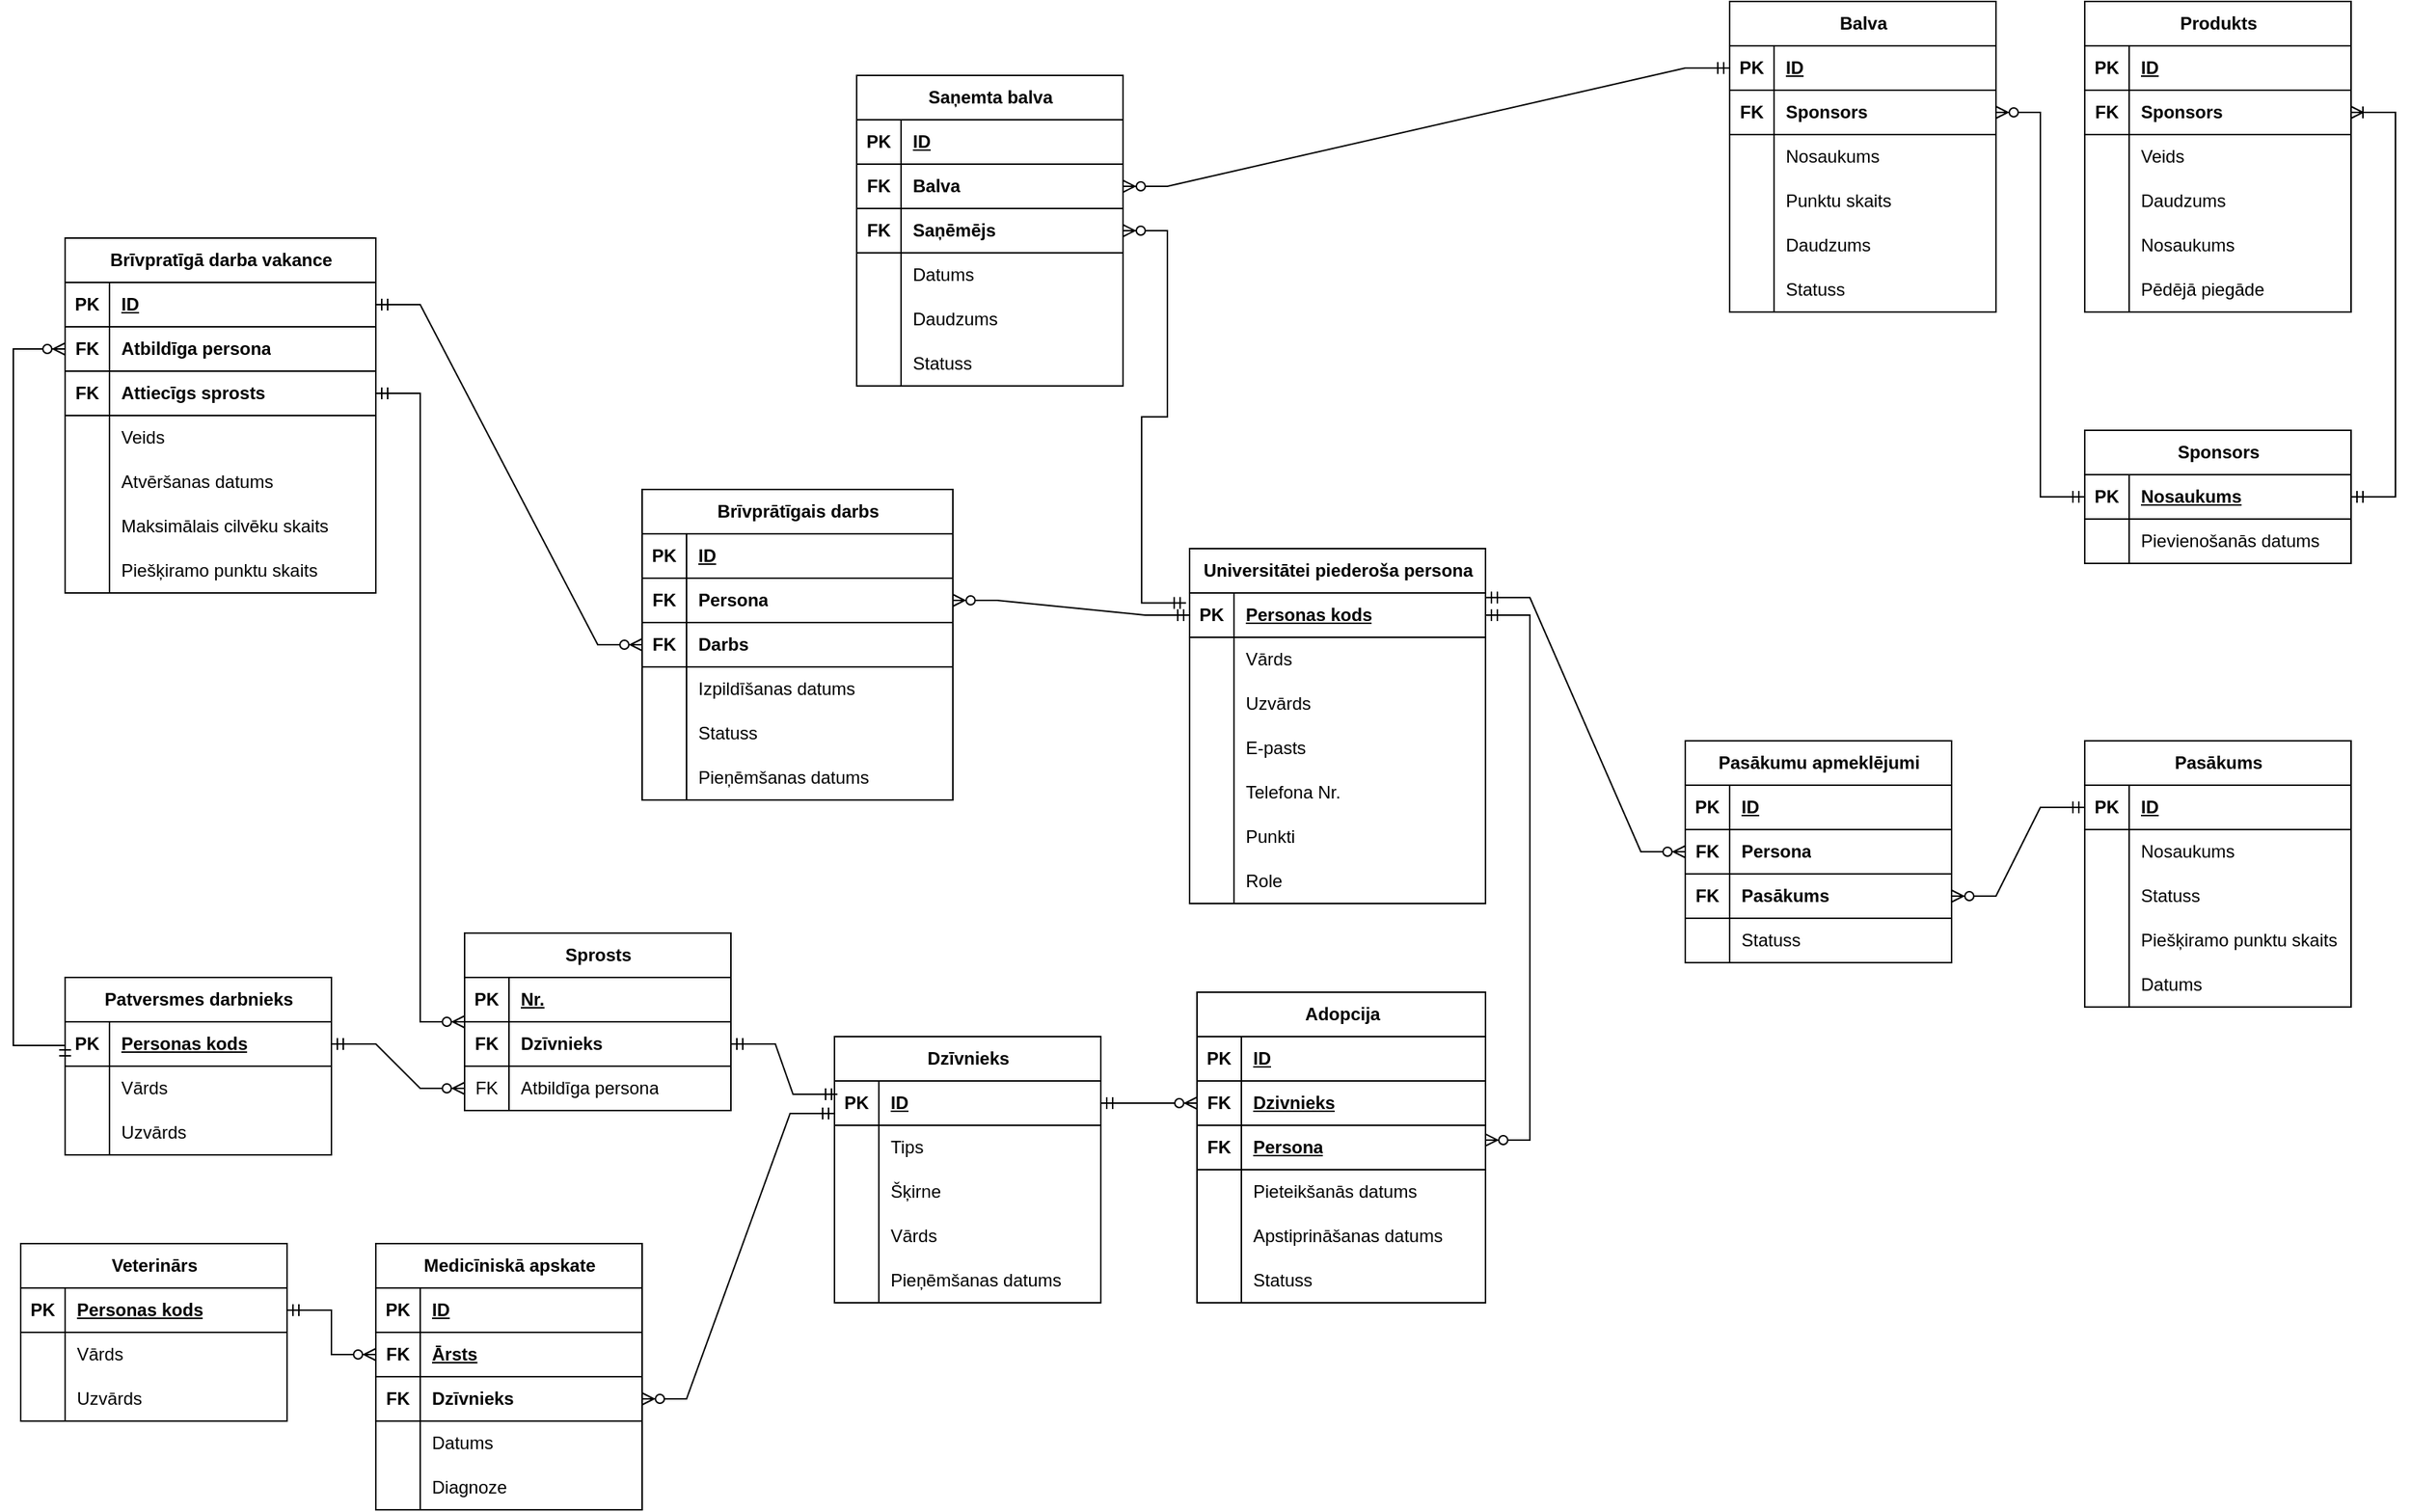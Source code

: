 <mxfile version="24.2.3" type="github">
  <diagram name="Page-1" id="AJbsbaskFUhs7oxrGESm">
    <mxGraphModel dx="2435" dy="958" grid="1" gridSize="10" guides="1" tooltips="1" connect="1" arrows="1" fold="1" page="0" pageScale="1" pageWidth="850" pageHeight="1100" background="none" math="0" shadow="0">
      <root>
        <mxCell id="0" />
        <mxCell id="1" parent="0" />
        <mxCell id="VZdFpwInUpa9Xdp0xTTS-14" value="Sponsors" style="shape=table;startSize=30;container=1;collapsible=1;childLayout=tableLayout;fixedRows=1;rowLines=0;fontStyle=1;align=center;resizeLast=1;html=1;" parent="1" vertex="1">
          <mxGeometry x="830" y="370" width="180" height="90" as="geometry" />
        </mxCell>
        <mxCell id="VZdFpwInUpa9Xdp0xTTS-15" value="" style="shape=tableRow;horizontal=0;startSize=0;swimlaneHead=0;swimlaneBody=0;fillColor=none;collapsible=0;dropTarget=0;points=[[0,0.5],[1,0.5]];portConstraint=eastwest;top=0;left=0;right=0;bottom=1;" parent="VZdFpwInUpa9Xdp0xTTS-14" vertex="1">
          <mxGeometry y="30" width="180" height="30" as="geometry" />
        </mxCell>
        <mxCell id="VZdFpwInUpa9Xdp0xTTS-16" value="PK" style="shape=partialRectangle;connectable=0;fillColor=none;top=0;left=0;bottom=0;right=0;fontStyle=1;overflow=hidden;whiteSpace=wrap;html=1;" parent="VZdFpwInUpa9Xdp0xTTS-15" vertex="1">
          <mxGeometry width="30" height="30" as="geometry">
            <mxRectangle width="30" height="30" as="alternateBounds" />
          </mxGeometry>
        </mxCell>
        <mxCell id="VZdFpwInUpa9Xdp0xTTS-17" value="Nosaukums" style="shape=partialRectangle;connectable=0;fillColor=none;top=0;left=0;bottom=0;right=0;align=left;spacingLeft=6;fontStyle=5;overflow=hidden;whiteSpace=wrap;html=1;" parent="VZdFpwInUpa9Xdp0xTTS-15" vertex="1">
          <mxGeometry x="30" width="150" height="30" as="geometry">
            <mxRectangle width="150" height="30" as="alternateBounds" />
          </mxGeometry>
        </mxCell>
        <mxCell id="VZdFpwInUpa9Xdp0xTTS-18" value="" style="shape=tableRow;horizontal=0;startSize=0;swimlaneHead=0;swimlaneBody=0;fillColor=none;collapsible=0;dropTarget=0;points=[[0,0.5],[1,0.5]];portConstraint=eastwest;top=0;left=0;right=0;bottom=0;" parent="VZdFpwInUpa9Xdp0xTTS-14" vertex="1">
          <mxGeometry y="60" width="180" height="30" as="geometry" />
        </mxCell>
        <mxCell id="VZdFpwInUpa9Xdp0xTTS-19" value="" style="shape=partialRectangle;connectable=0;fillColor=none;top=0;left=0;bottom=0;right=0;editable=1;overflow=hidden;whiteSpace=wrap;html=1;" parent="VZdFpwInUpa9Xdp0xTTS-18" vertex="1">
          <mxGeometry width="30" height="30" as="geometry">
            <mxRectangle width="30" height="30" as="alternateBounds" />
          </mxGeometry>
        </mxCell>
        <mxCell id="VZdFpwInUpa9Xdp0xTTS-20" value="Pievienošanās datums" style="shape=partialRectangle;connectable=0;fillColor=none;top=0;left=0;bottom=0;right=0;align=left;spacingLeft=6;overflow=hidden;whiteSpace=wrap;html=1;" parent="VZdFpwInUpa9Xdp0xTTS-18" vertex="1">
          <mxGeometry x="30" width="150" height="30" as="geometry">
            <mxRectangle width="150" height="30" as="alternateBounds" />
          </mxGeometry>
        </mxCell>
        <mxCell id="VZdFpwInUpa9Xdp0xTTS-28" value="Produkts" style="shape=table;startSize=30;container=1;collapsible=1;childLayout=tableLayout;fixedRows=1;rowLines=0;fontStyle=1;align=center;resizeLast=1;html=1;" parent="1" vertex="1">
          <mxGeometry x="830" y="80" width="180" height="210" as="geometry" />
        </mxCell>
        <mxCell id="VZdFpwInUpa9Xdp0xTTS-29" value="" style="shape=tableRow;horizontal=0;startSize=0;swimlaneHead=0;swimlaneBody=0;fillColor=none;collapsible=0;dropTarget=0;points=[[0,0.5],[1,0.5]];portConstraint=eastwest;top=0;left=0;right=0;bottom=1;" parent="VZdFpwInUpa9Xdp0xTTS-28" vertex="1">
          <mxGeometry y="30" width="180" height="30" as="geometry" />
        </mxCell>
        <mxCell id="VZdFpwInUpa9Xdp0xTTS-30" value="PK" style="shape=partialRectangle;connectable=0;fillColor=none;top=0;left=0;bottom=0;right=0;fontStyle=1;overflow=hidden;whiteSpace=wrap;html=1;" parent="VZdFpwInUpa9Xdp0xTTS-29" vertex="1">
          <mxGeometry width="30" height="30" as="geometry">
            <mxRectangle width="30" height="30" as="alternateBounds" />
          </mxGeometry>
        </mxCell>
        <mxCell id="VZdFpwInUpa9Xdp0xTTS-31" value="ID" style="shape=partialRectangle;connectable=0;fillColor=none;top=0;left=0;bottom=0;right=0;align=left;spacingLeft=6;fontStyle=5;overflow=hidden;whiteSpace=wrap;html=1;" parent="VZdFpwInUpa9Xdp0xTTS-29" vertex="1">
          <mxGeometry x="30" width="150" height="30" as="geometry">
            <mxRectangle width="150" height="30" as="alternateBounds" />
          </mxGeometry>
        </mxCell>
        <mxCell id="VZdFpwInUpa9Xdp0xTTS-54" value="" style="shape=tableRow;horizontal=0;startSize=0;swimlaneHead=0;swimlaneBody=0;fillColor=none;collapsible=0;dropTarget=0;points=[[0,0.5],[1,0.5]];portConstraint=eastwest;top=0;left=0;right=0;bottom=1;" parent="VZdFpwInUpa9Xdp0xTTS-28" vertex="1">
          <mxGeometry y="60" width="180" height="30" as="geometry" />
        </mxCell>
        <mxCell id="VZdFpwInUpa9Xdp0xTTS-55" value="FK" style="shape=partialRectangle;connectable=0;fillColor=none;top=0;left=0;bottom=0;right=0;fontStyle=1;overflow=hidden;whiteSpace=wrap;html=1;" parent="VZdFpwInUpa9Xdp0xTTS-54" vertex="1">
          <mxGeometry width="30" height="30" as="geometry">
            <mxRectangle width="30" height="30" as="alternateBounds" />
          </mxGeometry>
        </mxCell>
        <mxCell id="VZdFpwInUpa9Xdp0xTTS-56" value="Sponsors" style="shape=partialRectangle;connectable=0;fillColor=none;top=0;left=0;bottom=0;right=0;align=left;spacingLeft=6;fontStyle=1;overflow=hidden;whiteSpace=wrap;html=1;" parent="VZdFpwInUpa9Xdp0xTTS-54" vertex="1">
          <mxGeometry x="30" width="150" height="30" as="geometry">
            <mxRectangle width="150" height="30" as="alternateBounds" />
          </mxGeometry>
        </mxCell>
        <mxCell id="VZdFpwInUpa9Xdp0xTTS-32" value="" style="shape=tableRow;horizontal=0;startSize=0;swimlaneHead=0;swimlaneBody=0;fillColor=none;collapsible=0;dropTarget=0;points=[[0,0.5],[1,0.5]];portConstraint=eastwest;top=0;left=0;right=0;bottom=0;" parent="VZdFpwInUpa9Xdp0xTTS-28" vertex="1">
          <mxGeometry y="90" width="180" height="30" as="geometry" />
        </mxCell>
        <mxCell id="VZdFpwInUpa9Xdp0xTTS-33" value="" style="shape=partialRectangle;connectable=0;fillColor=none;top=0;left=0;bottom=0;right=0;editable=1;overflow=hidden;whiteSpace=wrap;html=1;" parent="VZdFpwInUpa9Xdp0xTTS-32" vertex="1">
          <mxGeometry width="30" height="30" as="geometry">
            <mxRectangle width="30" height="30" as="alternateBounds" />
          </mxGeometry>
        </mxCell>
        <mxCell id="VZdFpwInUpa9Xdp0xTTS-34" value="&lt;div&gt;Veids&lt;span style=&quot;white-space: pre;&quot;&gt;&#x9;&lt;/span&gt;&lt;/div&gt;" style="shape=partialRectangle;connectable=0;fillColor=none;top=0;left=0;bottom=0;right=0;align=left;spacingLeft=6;overflow=hidden;whiteSpace=wrap;html=1;" parent="VZdFpwInUpa9Xdp0xTTS-32" vertex="1">
          <mxGeometry x="30" width="150" height="30" as="geometry">
            <mxRectangle width="150" height="30" as="alternateBounds" />
          </mxGeometry>
        </mxCell>
        <mxCell id="VZdFpwInUpa9Xdp0xTTS-35" value="" style="shape=tableRow;horizontal=0;startSize=0;swimlaneHead=0;swimlaneBody=0;fillColor=none;collapsible=0;dropTarget=0;points=[[0,0.5],[1,0.5]];portConstraint=eastwest;top=0;left=0;right=0;bottom=0;" parent="VZdFpwInUpa9Xdp0xTTS-28" vertex="1">
          <mxGeometry y="120" width="180" height="30" as="geometry" />
        </mxCell>
        <mxCell id="VZdFpwInUpa9Xdp0xTTS-36" value="" style="shape=partialRectangle;connectable=0;fillColor=none;top=0;left=0;bottom=0;right=0;editable=1;overflow=hidden;whiteSpace=wrap;html=1;" parent="VZdFpwInUpa9Xdp0xTTS-35" vertex="1">
          <mxGeometry width="30" height="30" as="geometry">
            <mxRectangle width="30" height="30" as="alternateBounds" />
          </mxGeometry>
        </mxCell>
        <mxCell id="VZdFpwInUpa9Xdp0xTTS-37" value="Daudzums&lt;span style=&quot;white-space: pre;&quot;&gt;&#x9;&lt;/span&gt;" style="shape=partialRectangle;connectable=0;fillColor=none;top=0;left=0;bottom=0;right=0;align=left;spacingLeft=6;overflow=hidden;whiteSpace=wrap;html=1;" parent="VZdFpwInUpa9Xdp0xTTS-35" vertex="1">
          <mxGeometry x="30" width="150" height="30" as="geometry">
            <mxRectangle width="150" height="30" as="alternateBounds" />
          </mxGeometry>
        </mxCell>
        <mxCell id="VZdFpwInUpa9Xdp0xTTS-38" value="" style="shape=tableRow;horizontal=0;startSize=0;swimlaneHead=0;swimlaneBody=0;fillColor=none;collapsible=0;dropTarget=0;points=[[0,0.5],[1,0.5]];portConstraint=eastwest;top=0;left=0;right=0;bottom=0;" parent="VZdFpwInUpa9Xdp0xTTS-28" vertex="1">
          <mxGeometry y="150" width="180" height="30" as="geometry" />
        </mxCell>
        <mxCell id="VZdFpwInUpa9Xdp0xTTS-39" value="" style="shape=partialRectangle;connectable=0;fillColor=none;top=0;left=0;bottom=0;right=0;editable=1;overflow=hidden;whiteSpace=wrap;html=1;" parent="VZdFpwInUpa9Xdp0xTTS-38" vertex="1">
          <mxGeometry width="30" height="30" as="geometry">
            <mxRectangle width="30" height="30" as="alternateBounds" />
          </mxGeometry>
        </mxCell>
        <mxCell id="VZdFpwInUpa9Xdp0xTTS-40" value="Nosaukums" style="shape=partialRectangle;connectable=0;fillColor=none;top=0;left=0;bottom=0;right=0;align=left;spacingLeft=6;overflow=hidden;whiteSpace=wrap;html=1;" parent="VZdFpwInUpa9Xdp0xTTS-38" vertex="1">
          <mxGeometry x="30" width="150" height="30" as="geometry">
            <mxRectangle width="150" height="30" as="alternateBounds" />
          </mxGeometry>
        </mxCell>
        <mxCell id="VZdFpwInUpa9Xdp0xTTS-57" value="" style="shape=tableRow;horizontal=0;startSize=0;swimlaneHead=0;swimlaneBody=0;fillColor=none;collapsible=0;dropTarget=0;points=[[0,0.5],[1,0.5]];portConstraint=eastwest;top=0;left=0;right=0;bottom=0;" parent="VZdFpwInUpa9Xdp0xTTS-28" vertex="1">
          <mxGeometry y="180" width="180" height="30" as="geometry" />
        </mxCell>
        <mxCell id="VZdFpwInUpa9Xdp0xTTS-58" value="" style="shape=partialRectangle;connectable=0;fillColor=none;top=0;left=0;bottom=0;right=0;editable=1;overflow=hidden;whiteSpace=wrap;html=1;" parent="VZdFpwInUpa9Xdp0xTTS-57" vertex="1">
          <mxGeometry width="30" height="30" as="geometry">
            <mxRectangle width="30" height="30" as="alternateBounds" />
          </mxGeometry>
        </mxCell>
        <mxCell id="VZdFpwInUpa9Xdp0xTTS-59" value="Pēdējā piegāde" style="shape=partialRectangle;connectable=0;fillColor=none;top=0;left=0;bottom=0;right=0;align=left;spacingLeft=6;overflow=hidden;whiteSpace=wrap;html=1;" parent="VZdFpwInUpa9Xdp0xTTS-57" vertex="1">
          <mxGeometry x="30" width="150" height="30" as="geometry">
            <mxRectangle width="150" height="30" as="alternateBounds" />
          </mxGeometry>
        </mxCell>
        <mxCell id="VZdFpwInUpa9Xdp0xTTS-60" value="Balva" style="shape=table;startSize=30;container=1;collapsible=1;childLayout=tableLayout;fixedRows=1;rowLines=0;fontStyle=1;align=center;resizeLast=1;html=1;" parent="1" vertex="1">
          <mxGeometry x="590" y="80" width="180" height="210" as="geometry">
            <mxRectangle x="270" y="120" width="70" height="30" as="alternateBounds" />
          </mxGeometry>
        </mxCell>
        <mxCell id="VZdFpwInUpa9Xdp0xTTS-61" value="" style="shape=tableRow;horizontal=0;startSize=0;swimlaneHead=0;swimlaneBody=0;fillColor=none;collapsible=0;dropTarget=0;points=[[0,0.5],[1,0.5]];portConstraint=eastwest;top=0;left=0;right=0;bottom=1;" parent="VZdFpwInUpa9Xdp0xTTS-60" vertex="1">
          <mxGeometry y="30" width="180" height="30" as="geometry" />
        </mxCell>
        <mxCell id="VZdFpwInUpa9Xdp0xTTS-62" value="PK" style="shape=partialRectangle;connectable=0;fillColor=none;top=0;left=0;bottom=0;right=0;fontStyle=1;overflow=hidden;whiteSpace=wrap;html=1;" parent="VZdFpwInUpa9Xdp0xTTS-61" vertex="1">
          <mxGeometry width="30" height="30" as="geometry">
            <mxRectangle width="30" height="30" as="alternateBounds" />
          </mxGeometry>
        </mxCell>
        <mxCell id="VZdFpwInUpa9Xdp0xTTS-63" value="ID" style="shape=partialRectangle;connectable=0;fillColor=none;top=0;left=0;bottom=0;right=0;align=left;spacingLeft=6;fontStyle=5;overflow=hidden;whiteSpace=wrap;html=1;" parent="VZdFpwInUpa9Xdp0xTTS-61" vertex="1">
          <mxGeometry x="30" width="150" height="30" as="geometry">
            <mxRectangle width="150" height="30" as="alternateBounds" />
          </mxGeometry>
        </mxCell>
        <mxCell id="VZdFpwInUpa9Xdp0xTTS-76" value="" style="shape=tableRow;horizontal=0;startSize=0;swimlaneHead=0;swimlaneBody=0;fillColor=none;collapsible=0;dropTarget=0;points=[[0,0.5],[1,0.5]];portConstraint=eastwest;top=0;left=0;right=0;bottom=1;" parent="VZdFpwInUpa9Xdp0xTTS-60" vertex="1">
          <mxGeometry y="60" width="180" height="30" as="geometry" />
        </mxCell>
        <mxCell id="VZdFpwInUpa9Xdp0xTTS-77" value="FK" style="shape=partialRectangle;connectable=0;fillColor=none;top=0;left=0;bottom=0;right=0;fontStyle=1;overflow=hidden;whiteSpace=wrap;html=1;" parent="VZdFpwInUpa9Xdp0xTTS-76" vertex="1">
          <mxGeometry width="30" height="30" as="geometry">
            <mxRectangle width="30" height="30" as="alternateBounds" />
          </mxGeometry>
        </mxCell>
        <mxCell id="VZdFpwInUpa9Xdp0xTTS-78" value="Sponsors" style="shape=partialRectangle;connectable=0;fillColor=none;top=0;left=0;bottom=0;right=0;align=left;spacingLeft=6;fontStyle=1;overflow=hidden;whiteSpace=wrap;html=1;" parent="VZdFpwInUpa9Xdp0xTTS-76" vertex="1">
          <mxGeometry x="30" width="150" height="30" as="geometry">
            <mxRectangle width="150" height="30" as="alternateBounds" />
          </mxGeometry>
        </mxCell>
        <mxCell id="VZdFpwInUpa9Xdp0xTTS-64" value="" style="shape=tableRow;horizontal=0;startSize=0;swimlaneHead=0;swimlaneBody=0;fillColor=none;collapsible=0;dropTarget=0;points=[[0,0.5],[1,0.5]];portConstraint=eastwest;top=0;left=0;right=0;bottom=0;" parent="VZdFpwInUpa9Xdp0xTTS-60" vertex="1">
          <mxGeometry y="90" width="180" height="30" as="geometry" />
        </mxCell>
        <mxCell id="VZdFpwInUpa9Xdp0xTTS-65" value="" style="shape=partialRectangle;connectable=0;fillColor=none;top=0;left=0;bottom=0;right=0;editable=1;overflow=hidden;whiteSpace=wrap;html=1;" parent="VZdFpwInUpa9Xdp0xTTS-64" vertex="1">
          <mxGeometry width="30" height="30" as="geometry">
            <mxRectangle width="30" height="30" as="alternateBounds" />
          </mxGeometry>
        </mxCell>
        <mxCell id="VZdFpwInUpa9Xdp0xTTS-66" value="Nosaukums" style="shape=partialRectangle;connectable=0;fillColor=none;top=0;left=0;bottom=0;right=0;align=left;spacingLeft=6;overflow=hidden;whiteSpace=wrap;html=1;" parent="VZdFpwInUpa9Xdp0xTTS-64" vertex="1">
          <mxGeometry x="30" width="150" height="30" as="geometry">
            <mxRectangle width="150" height="30" as="alternateBounds" />
          </mxGeometry>
        </mxCell>
        <mxCell id="VZdFpwInUpa9Xdp0xTTS-67" value="" style="shape=tableRow;horizontal=0;startSize=0;swimlaneHead=0;swimlaneBody=0;fillColor=none;collapsible=0;dropTarget=0;points=[[0,0.5],[1,0.5]];portConstraint=eastwest;top=0;left=0;right=0;bottom=0;" parent="VZdFpwInUpa9Xdp0xTTS-60" vertex="1">
          <mxGeometry y="120" width="180" height="30" as="geometry" />
        </mxCell>
        <mxCell id="VZdFpwInUpa9Xdp0xTTS-68" value="" style="shape=partialRectangle;connectable=0;fillColor=none;top=0;left=0;bottom=0;right=0;editable=1;overflow=hidden;whiteSpace=wrap;html=1;" parent="VZdFpwInUpa9Xdp0xTTS-67" vertex="1">
          <mxGeometry width="30" height="30" as="geometry">
            <mxRectangle width="30" height="30" as="alternateBounds" />
          </mxGeometry>
        </mxCell>
        <mxCell id="VZdFpwInUpa9Xdp0xTTS-69" value="Punktu skaits" style="shape=partialRectangle;connectable=0;fillColor=none;top=0;left=0;bottom=0;right=0;align=left;spacingLeft=6;overflow=hidden;whiteSpace=wrap;html=1;" parent="VZdFpwInUpa9Xdp0xTTS-67" vertex="1">
          <mxGeometry x="30" width="150" height="30" as="geometry">
            <mxRectangle width="150" height="30" as="alternateBounds" />
          </mxGeometry>
        </mxCell>
        <mxCell id="VZdFpwInUpa9Xdp0xTTS-70" value="" style="shape=tableRow;horizontal=0;startSize=0;swimlaneHead=0;swimlaneBody=0;fillColor=none;collapsible=0;dropTarget=0;points=[[0,0.5],[1,0.5]];portConstraint=eastwest;top=0;left=0;right=0;bottom=0;" parent="VZdFpwInUpa9Xdp0xTTS-60" vertex="1">
          <mxGeometry y="150" width="180" height="30" as="geometry" />
        </mxCell>
        <mxCell id="VZdFpwInUpa9Xdp0xTTS-71" value="" style="shape=partialRectangle;connectable=0;fillColor=none;top=0;left=0;bottom=0;right=0;editable=1;overflow=hidden;whiteSpace=wrap;html=1;" parent="VZdFpwInUpa9Xdp0xTTS-70" vertex="1">
          <mxGeometry width="30" height="30" as="geometry">
            <mxRectangle width="30" height="30" as="alternateBounds" />
          </mxGeometry>
        </mxCell>
        <mxCell id="VZdFpwInUpa9Xdp0xTTS-72" value="Daudzums" style="shape=partialRectangle;connectable=0;fillColor=none;top=0;left=0;bottom=0;right=0;align=left;spacingLeft=6;overflow=hidden;whiteSpace=wrap;html=1;" parent="VZdFpwInUpa9Xdp0xTTS-70" vertex="1">
          <mxGeometry x="30" width="150" height="30" as="geometry">
            <mxRectangle width="150" height="30" as="alternateBounds" />
          </mxGeometry>
        </mxCell>
        <mxCell id="6d8lYK44VZsrm10MrMkw-35" value="" style="shape=tableRow;horizontal=0;startSize=0;swimlaneHead=0;swimlaneBody=0;fillColor=none;collapsible=0;dropTarget=0;points=[[0,0.5],[1,0.5]];portConstraint=eastwest;top=0;left=0;right=0;bottom=0;" vertex="1" parent="VZdFpwInUpa9Xdp0xTTS-60">
          <mxGeometry y="180" width="180" height="30" as="geometry" />
        </mxCell>
        <mxCell id="6d8lYK44VZsrm10MrMkw-36" value="" style="shape=partialRectangle;connectable=0;fillColor=none;top=0;left=0;bottom=0;right=0;editable=1;overflow=hidden;whiteSpace=wrap;html=1;" vertex="1" parent="6d8lYK44VZsrm10MrMkw-35">
          <mxGeometry width="30" height="30" as="geometry">
            <mxRectangle width="30" height="30" as="alternateBounds" />
          </mxGeometry>
        </mxCell>
        <mxCell id="6d8lYK44VZsrm10MrMkw-37" value="Statuss" style="shape=partialRectangle;connectable=0;fillColor=none;top=0;left=0;bottom=0;right=0;align=left;spacingLeft=6;overflow=hidden;whiteSpace=wrap;html=1;" vertex="1" parent="6d8lYK44VZsrm10MrMkw-35">
          <mxGeometry x="30" width="150" height="30" as="geometry">
            <mxRectangle width="150" height="30" as="alternateBounds" />
          </mxGeometry>
        </mxCell>
        <mxCell id="VZdFpwInUpa9Xdp0xTTS-79" value="Veterinārs" style="shape=table;startSize=30;container=1;collapsible=1;childLayout=tableLayout;fixedRows=1;rowLines=0;fontStyle=1;align=center;resizeLast=1;html=1;" parent="1" vertex="1">
          <mxGeometry x="-565" y="920" width="180" height="120" as="geometry" />
        </mxCell>
        <mxCell id="VZdFpwInUpa9Xdp0xTTS-80" value="" style="shape=tableRow;horizontal=0;startSize=0;swimlaneHead=0;swimlaneBody=0;fillColor=none;collapsible=0;dropTarget=0;points=[[0,0.5],[1,0.5]];portConstraint=eastwest;top=0;left=0;right=0;bottom=1;" parent="VZdFpwInUpa9Xdp0xTTS-79" vertex="1">
          <mxGeometry y="30" width="180" height="30" as="geometry" />
        </mxCell>
        <mxCell id="VZdFpwInUpa9Xdp0xTTS-81" value="PK" style="shape=partialRectangle;connectable=0;fillColor=none;top=0;left=0;bottom=0;right=0;fontStyle=1;overflow=hidden;whiteSpace=wrap;html=1;" parent="VZdFpwInUpa9Xdp0xTTS-80" vertex="1">
          <mxGeometry width="30" height="30" as="geometry">
            <mxRectangle width="30" height="30" as="alternateBounds" />
          </mxGeometry>
        </mxCell>
        <mxCell id="VZdFpwInUpa9Xdp0xTTS-82" value="Personas kods" style="shape=partialRectangle;connectable=0;fillColor=none;top=0;left=0;bottom=0;right=0;align=left;spacingLeft=6;fontStyle=5;overflow=hidden;whiteSpace=wrap;html=1;" parent="VZdFpwInUpa9Xdp0xTTS-80" vertex="1">
          <mxGeometry x="30" width="150" height="30" as="geometry">
            <mxRectangle width="150" height="30" as="alternateBounds" />
          </mxGeometry>
        </mxCell>
        <mxCell id="VZdFpwInUpa9Xdp0xTTS-83" value="" style="shape=tableRow;horizontal=0;startSize=0;swimlaneHead=0;swimlaneBody=0;fillColor=none;collapsible=0;dropTarget=0;points=[[0,0.5],[1,0.5]];portConstraint=eastwest;top=0;left=0;right=0;bottom=0;" parent="VZdFpwInUpa9Xdp0xTTS-79" vertex="1">
          <mxGeometry y="60" width="180" height="30" as="geometry" />
        </mxCell>
        <mxCell id="VZdFpwInUpa9Xdp0xTTS-84" value="" style="shape=partialRectangle;connectable=0;fillColor=none;top=0;left=0;bottom=0;right=0;editable=1;overflow=hidden;whiteSpace=wrap;html=1;" parent="VZdFpwInUpa9Xdp0xTTS-83" vertex="1">
          <mxGeometry width="30" height="30" as="geometry">
            <mxRectangle width="30" height="30" as="alternateBounds" />
          </mxGeometry>
        </mxCell>
        <mxCell id="VZdFpwInUpa9Xdp0xTTS-85" value="Vārds&lt;span style=&quot;white-space: pre;&quot;&gt;&#x9;&lt;/span&gt;" style="shape=partialRectangle;connectable=0;fillColor=none;top=0;left=0;bottom=0;right=0;align=left;spacingLeft=6;overflow=hidden;whiteSpace=wrap;html=1;" parent="VZdFpwInUpa9Xdp0xTTS-83" vertex="1">
          <mxGeometry x="30" width="150" height="30" as="geometry">
            <mxRectangle width="150" height="30" as="alternateBounds" />
          </mxGeometry>
        </mxCell>
        <mxCell id="VZdFpwInUpa9Xdp0xTTS-86" value="" style="shape=tableRow;horizontal=0;startSize=0;swimlaneHead=0;swimlaneBody=0;fillColor=none;collapsible=0;dropTarget=0;points=[[0,0.5],[1,0.5]];portConstraint=eastwest;top=0;left=0;right=0;bottom=0;" parent="VZdFpwInUpa9Xdp0xTTS-79" vertex="1">
          <mxGeometry y="90" width="180" height="30" as="geometry" />
        </mxCell>
        <mxCell id="VZdFpwInUpa9Xdp0xTTS-87" value="" style="shape=partialRectangle;connectable=0;fillColor=none;top=0;left=0;bottom=0;right=0;editable=1;overflow=hidden;whiteSpace=wrap;html=1;" parent="VZdFpwInUpa9Xdp0xTTS-86" vertex="1">
          <mxGeometry width="30" height="30" as="geometry">
            <mxRectangle width="30" height="30" as="alternateBounds" />
          </mxGeometry>
        </mxCell>
        <mxCell id="VZdFpwInUpa9Xdp0xTTS-88" value="Uzvārds" style="shape=partialRectangle;connectable=0;fillColor=none;top=0;left=0;bottom=0;right=0;align=left;spacingLeft=6;overflow=hidden;whiteSpace=wrap;html=1;" parent="VZdFpwInUpa9Xdp0xTTS-86" vertex="1">
          <mxGeometry x="30" width="150" height="30" as="geometry">
            <mxRectangle width="150" height="30" as="alternateBounds" />
          </mxGeometry>
        </mxCell>
        <mxCell id="VZdFpwInUpa9Xdp0xTTS-92" value="Medicīniskā apskate" style="shape=table;startSize=30;container=1;collapsible=1;childLayout=tableLayout;fixedRows=1;rowLines=0;fontStyle=1;align=center;resizeLast=1;html=1;" parent="1" vertex="1">
          <mxGeometry x="-325" y="920" width="180" height="180" as="geometry" />
        </mxCell>
        <mxCell id="6d8lYK44VZsrm10MrMkw-23" value="" style="shape=tableRow;horizontal=0;startSize=0;swimlaneHead=0;swimlaneBody=0;fillColor=none;collapsible=0;dropTarget=0;points=[[0,0.5],[1,0.5]];portConstraint=eastwest;top=0;left=0;right=0;bottom=1;" vertex="1" parent="VZdFpwInUpa9Xdp0xTTS-92">
          <mxGeometry y="30" width="180" height="30" as="geometry" />
        </mxCell>
        <mxCell id="6d8lYK44VZsrm10MrMkw-24" value="PK" style="shape=partialRectangle;connectable=0;fillColor=none;top=0;left=0;bottom=0;right=0;fontStyle=1;overflow=hidden;whiteSpace=wrap;html=1;" vertex="1" parent="6d8lYK44VZsrm10MrMkw-23">
          <mxGeometry width="30" height="30" as="geometry">
            <mxRectangle width="30" height="30" as="alternateBounds" />
          </mxGeometry>
        </mxCell>
        <mxCell id="6d8lYK44VZsrm10MrMkw-25" value="ID" style="shape=partialRectangle;connectable=0;fillColor=none;top=0;left=0;bottom=0;right=0;align=left;spacingLeft=6;fontStyle=5;overflow=hidden;whiteSpace=wrap;html=1;" vertex="1" parent="6d8lYK44VZsrm10MrMkw-23">
          <mxGeometry x="30" width="150" height="30" as="geometry">
            <mxRectangle width="150" height="30" as="alternateBounds" />
          </mxGeometry>
        </mxCell>
        <mxCell id="VZdFpwInUpa9Xdp0xTTS-105" value="" style="shape=tableRow;horizontal=0;startSize=0;swimlaneHead=0;swimlaneBody=0;fillColor=none;collapsible=0;dropTarget=0;points=[[0,0.5],[1,0.5]];portConstraint=eastwest;top=0;left=0;right=0;bottom=1;" parent="VZdFpwInUpa9Xdp0xTTS-92" vertex="1">
          <mxGeometry y="60" width="180" height="30" as="geometry" />
        </mxCell>
        <mxCell id="VZdFpwInUpa9Xdp0xTTS-106" value="FK" style="shape=partialRectangle;connectable=0;fillColor=none;top=0;left=0;bottom=0;right=0;fontStyle=1;overflow=hidden;whiteSpace=wrap;html=1;" parent="VZdFpwInUpa9Xdp0xTTS-105" vertex="1">
          <mxGeometry width="30" height="30" as="geometry">
            <mxRectangle width="30" height="30" as="alternateBounds" />
          </mxGeometry>
        </mxCell>
        <mxCell id="VZdFpwInUpa9Xdp0xTTS-107" value="Ārsts" style="shape=partialRectangle;connectable=0;fillColor=none;top=0;left=0;bottom=0;right=0;align=left;spacingLeft=6;fontStyle=5;overflow=hidden;whiteSpace=wrap;html=1;" parent="VZdFpwInUpa9Xdp0xTTS-105" vertex="1">
          <mxGeometry x="30" width="150" height="30" as="geometry">
            <mxRectangle width="150" height="30" as="alternateBounds" />
          </mxGeometry>
        </mxCell>
        <mxCell id="VZdFpwInUpa9Xdp0xTTS-93" value="" style="shape=tableRow;horizontal=0;startSize=0;swimlaneHead=0;swimlaneBody=0;fillColor=none;collapsible=0;dropTarget=0;points=[[0,0.5],[1,0.5]];portConstraint=eastwest;top=0;left=0;right=0;bottom=1;" parent="VZdFpwInUpa9Xdp0xTTS-92" vertex="1">
          <mxGeometry y="90" width="180" height="30" as="geometry" />
        </mxCell>
        <mxCell id="VZdFpwInUpa9Xdp0xTTS-94" value="FK" style="shape=partialRectangle;connectable=0;fillColor=none;top=0;left=0;bottom=0;right=0;fontStyle=1;overflow=hidden;whiteSpace=wrap;html=1;" parent="VZdFpwInUpa9Xdp0xTTS-93" vertex="1">
          <mxGeometry width="30" height="30" as="geometry">
            <mxRectangle width="30" height="30" as="alternateBounds" />
          </mxGeometry>
        </mxCell>
        <mxCell id="VZdFpwInUpa9Xdp0xTTS-95" value="Dzīvnieks" style="shape=partialRectangle;connectable=0;fillColor=none;top=0;left=0;bottom=0;right=0;align=left;spacingLeft=6;fontStyle=1;overflow=hidden;whiteSpace=wrap;html=1;" parent="VZdFpwInUpa9Xdp0xTTS-93" vertex="1">
          <mxGeometry x="30" width="150" height="30" as="geometry">
            <mxRectangle width="150" height="30" as="alternateBounds" />
          </mxGeometry>
        </mxCell>
        <mxCell id="VZdFpwInUpa9Xdp0xTTS-96" value="" style="shape=tableRow;horizontal=0;startSize=0;swimlaneHead=0;swimlaneBody=0;fillColor=none;collapsible=0;dropTarget=0;points=[[0,0.5],[1,0.5]];portConstraint=eastwest;top=0;left=0;right=0;bottom=0;" parent="VZdFpwInUpa9Xdp0xTTS-92" vertex="1">
          <mxGeometry y="120" width="180" height="30" as="geometry" />
        </mxCell>
        <mxCell id="VZdFpwInUpa9Xdp0xTTS-97" value="" style="shape=partialRectangle;connectable=0;fillColor=none;top=0;left=0;bottom=0;right=0;editable=1;overflow=hidden;whiteSpace=wrap;html=1;" parent="VZdFpwInUpa9Xdp0xTTS-96" vertex="1">
          <mxGeometry width="30" height="30" as="geometry">
            <mxRectangle width="30" height="30" as="alternateBounds" />
          </mxGeometry>
        </mxCell>
        <mxCell id="VZdFpwInUpa9Xdp0xTTS-98" value="Datums&lt;span style=&quot;white-space: pre;&quot;&gt;&#x9;&lt;/span&gt;" style="shape=partialRectangle;connectable=0;fillColor=none;top=0;left=0;bottom=0;right=0;align=left;spacingLeft=6;overflow=hidden;whiteSpace=wrap;html=1;" parent="VZdFpwInUpa9Xdp0xTTS-96" vertex="1">
          <mxGeometry x="30" width="150" height="30" as="geometry">
            <mxRectangle width="150" height="30" as="alternateBounds" />
          </mxGeometry>
        </mxCell>
        <mxCell id="VZdFpwInUpa9Xdp0xTTS-99" value="" style="shape=tableRow;horizontal=0;startSize=0;swimlaneHead=0;swimlaneBody=0;fillColor=none;collapsible=0;dropTarget=0;points=[[0,0.5],[1,0.5]];portConstraint=eastwest;top=0;left=0;right=0;bottom=0;" parent="VZdFpwInUpa9Xdp0xTTS-92" vertex="1">
          <mxGeometry y="150" width="180" height="30" as="geometry" />
        </mxCell>
        <mxCell id="VZdFpwInUpa9Xdp0xTTS-100" value="" style="shape=partialRectangle;connectable=0;fillColor=none;top=0;left=0;bottom=0;right=0;editable=1;overflow=hidden;whiteSpace=wrap;html=1;" parent="VZdFpwInUpa9Xdp0xTTS-99" vertex="1">
          <mxGeometry width="30" height="30" as="geometry">
            <mxRectangle width="30" height="30" as="alternateBounds" />
          </mxGeometry>
        </mxCell>
        <mxCell id="VZdFpwInUpa9Xdp0xTTS-101" value="Diagnoze" style="shape=partialRectangle;connectable=0;fillColor=none;top=0;left=0;bottom=0;right=0;align=left;spacingLeft=6;overflow=hidden;whiteSpace=wrap;html=1;" parent="VZdFpwInUpa9Xdp0xTTS-99" vertex="1">
          <mxGeometry x="30" width="150" height="30" as="geometry">
            <mxRectangle width="150" height="30" as="alternateBounds" />
          </mxGeometry>
        </mxCell>
        <mxCell id="VZdFpwInUpa9Xdp0xTTS-108" value="Dzīvnieks" style="shape=table;startSize=30;container=1;collapsible=1;childLayout=tableLayout;fixedRows=1;rowLines=0;fontStyle=1;align=center;resizeLast=1;html=1;" parent="1" vertex="1">
          <mxGeometry x="-15" y="780" width="180" height="180" as="geometry" />
        </mxCell>
        <mxCell id="VZdFpwInUpa9Xdp0xTTS-109" value="" style="shape=tableRow;horizontal=0;startSize=0;swimlaneHead=0;swimlaneBody=0;fillColor=none;collapsible=0;dropTarget=0;points=[[0,0.5],[1,0.5]];portConstraint=eastwest;top=0;left=0;right=0;bottom=1;" parent="VZdFpwInUpa9Xdp0xTTS-108" vertex="1">
          <mxGeometry y="30" width="180" height="30" as="geometry" />
        </mxCell>
        <mxCell id="VZdFpwInUpa9Xdp0xTTS-110" value="PK" style="shape=partialRectangle;connectable=0;fillColor=none;top=0;left=0;bottom=0;right=0;fontStyle=1;overflow=hidden;whiteSpace=wrap;html=1;" parent="VZdFpwInUpa9Xdp0xTTS-109" vertex="1">
          <mxGeometry width="30" height="30" as="geometry">
            <mxRectangle width="30" height="30" as="alternateBounds" />
          </mxGeometry>
        </mxCell>
        <mxCell id="VZdFpwInUpa9Xdp0xTTS-111" value="ID" style="shape=partialRectangle;connectable=0;fillColor=none;top=0;left=0;bottom=0;right=0;align=left;spacingLeft=6;fontStyle=5;overflow=hidden;whiteSpace=wrap;html=1;" parent="VZdFpwInUpa9Xdp0xTTS-109" vertex="1">
          <mxGeometry x="30" width="150" height="30" as="geometry">
            <mxRectangle width="150" height="30" as="alternateBounds" />
          </mxGeometry>
        </mxCell>
        <mxCell id="VZdFpwInUpa9Xdp0xTTS-112" value="" style="shape=tableRow;horizontal=0;startSize=0;swimlaneHead=0;swimlaneBody=0;fillColor=none;collapsible=0;dropTarget=0;points=[[0,0.5],[1,0.5]];portConstraint=eastwest;top=0;left=0;right=0;bottom=0;" parent="VZdFpwInUpa9Xdp0xTTS-108" vertex="1">
          <mxGeometry y="60" width="180" height="30" as="geometry" />
        </mxCell>
        <mxCell id="VZdFpwInUpa9Xdp0xTTS-113" value="" style="shape=partialRectangle;connectable=0;fillColor=none;top=0;left=0;bottom=0;right=0;editable=1;overflow=hidden;whiteSpace=wrap;html=1;" parent="VZdFpwInUpa9Xdp0xTTS-112" vertex="1">
          <mxGeometry width="30" height="30" as="geometry">
            <mxRectangle width="30" height="30" as="alternateBounds" />
          </mxGeometry>
        </mxCell>
        <mxCell id="VZdFpwInUpa9Xdp0xTTS-114" value="Tips" style="shape=partialRectangle;connectable=0;fillColor=none;top=0;left=0;bottom=0;right=0;align=left;spacingLeft=6;overflow=hidden;whiteSpace=wrap;html=1;" parent="VZdFpwInUpa9Xdp0xTTS-112" vertex="1">
          <mxGeometry x="30" width="150" height="30" as="geometry">
            <mxRectangle width="150" height="30" as="alternateBounds" />
          </mxGeometry>
        </mxCell>
        <mxCell id="VZdFpwInUpa9Xdp0xTTS-115" value="" style="shape=tableRow;horizontal=0;startSize=0;swimlaneHead=0;swimlaneBody=0;fillColor=none;collapsible=0;dropTarget=0;points=[[0,0.5],[1,0.5]];portConstraint=eastwest;top=0;left=0;right=0;bottom=0;" parent="VZdFpwInUpa9Xdp0xTTS-108" vertex="1">
          <mxGeometry y="90" width="180" height="30" as="geometry" />
        </mxCell>
        <mxCell id="VZdFpwInUpa9Xdp0xTTS-116" value="" style="shape=partialRectangle;connectable=0;fillColor=none;top=0;left=0;bottom=0;right=0;editable=1;overflow=hidden;whiteSpace=wrap;html=1;" parent="VZdFpwInUpa9Xdp0xTTS-115" vertex="1">
          <mxGeometry width="30" height="30" as="geometry">
            <mxRectangle width="30" height="30" as="alternateBounds" />
          </mxGeometry>
        </mxCell>
        <mxCell id="VZdFpwInUpa9Xdp0xTTS-117" value="Šķirne" style="shape=partialRectangle;connectable=0;fillColor=none;top=0;left=0;bottom=0;right=0;align=left;spacingLeft=6;overflow=hidden;whiteSpace=wrap;html=1;" parent="VZdFpwInUpa9Xdp0xTTS-115" vertex="1">
          <mxGeometry x="30" width="150" height="30" as="geometry">
            <mxRectangle width="150" height="30" as="alternateBounds" />
          </mxGeometry>
        </mxCell>
        <mxCell id="VZdFpwInUpa9Xdp0xTTS-118" value="" style="shape=tableRow;horizontal=0;startSize=0;swimlaneHead=0;swimlaneBody=0;fillColor=none;collapsible=0;dropTarget=0;points=[[0,0.5],[1,0.5]];portConstraint=eastwest;top=0;left=0;right=0;bottom=0;" parent="VZdFpwInUpa9Xdp0xTTS-108" vertex="1">
          <mxGeometry y="120" width="180" height="30" as="geometry" />
        </mxCell>
        <mxCell id="VZdFpwInUpa9Xdp0xTTS-119" value="" style="shape=partialRectangle;connectable=0;fillColor=none;top=0;left=0;bottom=0;right=0;editable=1;overflow=hidden;whiteSpace=wrap;html=1;" parent="VZdFpwInUpa9Xdp0xTTS-118" vertex="1">
          <mxGeometry width="30" height="30" as="geometry">
            <mxRectangle width="30" height="30" as="alternateBounds" />
          </mxGeometry>
        </mxCell>
        <mxCell id="VZdFpwInUpa9Xdp0xTTS-120" value="Vārds" style="shape=partialRectangle;connectable=0;fillColor=none;top=0;left=0;bottom=0;right=0;align=left;spacingLeft=6;overflow=hidden;whiteSpace=wrap;html=1;" parent="VZdFpwInUpa9Xdp0xTTS-118" vertex="1">
          <mxGeometry x="30" width="150" height="30" as="geometry">
            <mxRectangle width="150" height="30" as="alternateBounds" />
          </mxGeometry>
        </mxCell>
        <mxCell id="VZdFpwInUpa9Xdp0xTTS-134" value="" style="shape=tableRow;horizontal=0;startSize=0;swimlaneHead=0;swimlaneBody=0;fillColor=none;collapsible=0;dropTarget=0;points=[[0,0.5],[1,0.5]];portConstraint=eastwest;top=0;left=0;right=0;bottom=0;" parent="VZdFpwInUpa9Xdp0xTTS-108" vertex="1">
          <mxGeometry y="150" width="180" height="30" as="geometry" />
        </mxCell>
        <mxCell id="VZdFpwInUpa9Xdp0xTTS-135" value="" style="shape=partialRectangle;connectable=0;fillColor=none;top=0;left=0;bottom=0;right=0;editable=1;overflow=hidden;whiteSpace=wrap;html=1;" parent="VZdFpwInUpa9Xdp0xTTS-134" vertex="1">
          <mxGeometry width="30" height="30" as="geometry">
            <mxRectangle width="30" height="30" as="alternateBounds" />
          </mxGeometry>
        </mxCell>
        <mxCell id="VZdFpwInUpa9Xdp0xTTS-136" value="Pieņēmšanas datums" style="shape=partialRectangle;connectable=0;fillColor=none;top=0;left=0;bottom=0;right=0;align=left;spacingLeft=6;overflow=hidden;whiteSpace=wrap;html=1;" parent="VZdFpwInUpa9Xdp0xTTS-134" vertex="1">
          <mxGeometry x="30" width="150" height="30" as="geometry">
            <mxRectangle width="150" height="30" as="alternateBounds" />
          </mxGeometry>
        </mxCell>
        <mxCell id="_LTMeROBw__TW0XlOpEK-7" value="Adopcija" style="shape=table;startSize=30;container=1;collapsible=1;childLayout=tableLayout;fixedRows=1;rowLines=0;fontStyle=1;align=center;resizeLast=1;html=1;" parent="1" vertex="1">
          <mxGeometry x="230" y="750" width="195" height="210" as="geometry" />
        </mxCell>
        <mxCell id="_LTMeROBw__TW0XlOpEK-8" value="" style="shape=tableRow;horizontal=0;startSize=0;swimlaneHead=0;swimlaneBody=0;fillColor=none;collapsible=0;dropTarget=0;points=[[0,0.5],[1,0.5]];portConstraint=eastwest;top=0;left=0;right=0;bottom=1;" parent="_LTMeROBw__TW0XlOpEK-7" vertex="1">
          <mxGeometry y="30" width="195" height="30" as="geometry" />
        </mxCell>
        <mxCell id="_LTMeROBw__TW0XlOpEK-9" value="PK" style="shape=partialRectangle;connectable=0;fillColor=none;top=0;left=0;bottom=0;right=0;fontStyle=1;overflow=hidden;whiteSpace=wrap;html=1;" parent="_LTMeROBw__TW0XlOpEK-8" vertex="1">
          <mxGeometry width="30" height="30" as="geometry">
            <mxRectangle width="30" height="30" as="alternateBounds" />
          </mxGeometry>
        </mxCell>
        <mxCell id="_LTMeROBw__TW0XlOpEK-10" value="ID" style="shape=partialRectangle;connectable=0;fillColor=none;top=0;left=0;bottom=0;right=0;align=left;spacingLeft=6;fontStyle=5;overflow=hidden;whiteSpace=wrap;html=1;" parent="_LTMeROBw__TW0XlOpEK-8" vertex="1">
          <mxGeometry x="30" width="165" height="30" as="geometry">
            <mxRectangle width="165" height="30" as="alternateBounds" />
          </mxGeometry>
        </mxCell>
        <mxCell id="_LTMeROBw__TW0XlOpEK-20" value="" style="shape=tableRow;horizontal=0;startSize=0;swimlaneHead=0;swimlaneBody=0;fillColor=none;collapsible=0;dropTarget=0;points=[[0,0.5],[1,0.5]];portConstraint=eastwest;top=0;left=0;right=0;bottom=1;" parent="_LTMeROBw__TW0XlOpEK-7" vertex="1">
          <mxGeometry y="60" width="195" height="30" as="geometry" />
        </mxCell>
        <mxCell id="_LTMeROBw__TW0XlOpEK-21" value="FK" style="shape=partialRectangle;connectable=0;fillColor=none;top=0;left=0;bottom=0;right=0;fontStyle=1;overflow=hidden;whiteSpace=wrap;html=1;" parent="_LTMeROBw__TW0XlOpEK-20" vertex="1">
          <mxGeometry width="30" height="30" as="geometry">
            <mxRectangle width="30" height="30" as="alternateBounds" />
          </mxGeometry>
        </mxCell>
        <mxCell id="_LTMeROBw__TW0XlOpEK-22" value="Dzivnieks" style="shape=partialRectangle;connectable=0;fillColor=none;top=0;left=0;bottom=0;right=0;align=left;spacingLeft=6;fontStyle=5;overflow=hidden;whiteSpace=wrap;html=1;" parent="_LTMeROBw__TW0XlOpEK-20" vertex="1">
          <mxGeometry x="30" width="165" height="30" as="geometry">
            <mxRectangle width="165" height="30" as="alternateBounds" />
          </mxGeometry>
        </mxCell>
        <mxCell id="_LTMeROBw__TW0XlOpEK-23" value="" style="shape=tableRow;horizontal=0;startSize=0;swimlaneHead=0;swimlaneBody=0;fillColor=none;collapsible=0;dropTarget=0;points=[[0,0.5],[1,0.5]];portConstraint=eastwest;top=0;left=0;right=0;bottom=1;" parent="_LTMeROBw__TW0XlOpEK-7" vertex="1">
          <mxGeometry y="90" width="195" height="30" as="geometry" />
        </mxCell>
        <mxCell id="_LTMeROBw__TW0XlOpEK-24" value="FK" style="shape=partialRectangle;connectable=0;fillColor=none;top=0;left=0;bottom=0;right=0;fontStyle=1;overflow=hidden;whiteSpace=wrap;html=1;" parent="_LTMeROBw__TW0XlOpEK-23" vertex="1">
          <mxGeometry width="30" height="30" as="geometry">
            <mxRectangle width="30" height="30" as="alternateBounds" />
          </mxGeometry>
        </mxCell>
        <mxCell id="_LTMeROBw__TW0XlOpEK-25" value="Persona" style="shape=partialRectangle;connectable=0;fillColor=none;top=0;left=0;bottom=0;right=0;align=left;spacingLeft=6;fontStyle=5;overflow=hidden;whiteSpace=wrap;html=1;" parent="_LTMeROBw__TW0XlOpEK-23" vertex="1">
          <mxGeometry x="30" width="165" height="30" as="geometry">
            <mxRectangle width="165" height="30" as="alternateBounds" />
          </mxGeometry>
        </mxCell>
        <mxCell id="_LTMeROBw__TW0XlOpEK-11" value="" style="shape=tableRow;horizontal=0;startSize=0;swimlaneHead=0;swimlaneBody=0;fillColor=none;collapsible=0;dropTarget=0;points=[[0,0.5],[1,0.5]];portConstraint=eastwest;top=0;left=0;right=0;bottom=0;" parent="_LTMeROBw__TW0XlOpEK-7" vertex="1">
          <mxGeometry y="120" width="195" height="30" as="geometry" />
        </mxCell>
        <mxCell id="_LTMeROBw__TW0XlOpEK-12" value="" style="shape=partialRectangle;connectable=0;fillColor=none;top=0;left=0;bottom=0;right=0;editable=1;overflow=hidden;whiteSpace=wrap;html=1;" parent="_LTMeROBw__TW0XlOpEK-11" vertex="1">
          <mxGeometry width="30" height="30" as="geometry">
            <mxRectangle width="30" height="30" as="alternateBounds" />
          </mxGeometry>
        </mxCell>
        <mxCell id="_LTMeROBw__TW0XlOpEK-13" value="Pieteikšanās datums" style="shape=partialRectangle;connectable=0;fillColor=none;top=0;left=0;bottom=0;right=0;align=left;spacingLeft=6;overflow=hidden;whiteSpace=wrap;html=1;" parent="_LTMeROBw__TW0XlOpEK-11" vertex="1">
          <mxGeometry x="30" width="165" height="30" as="geometry">
            <mxRectangle width="165" height="30" as="alternateBounds" />
          </mxGeometry>
        </mxCell>
        <mxCell id="6d8lYK44VZsrm10MrMkw-41" value="" style="shape=tableRow;horizontal=0;startSize=0;swimlaneHead=0;swimlaneBody=0;fillColor=none;collapsible=0;dropTarget=0;points=[[0,0.5],[1,0.5]];portConstraint=eastwest;top=0;left=0;right=0;bottom=0;" vertex="1" parent="_LTMeROBw__TW0XlOpEK-7">
          <mxGeometry y="150" width="195" height="30" as="geometry" />
        </mxCell>
        <mxCell id="6d8lYK44VZsrm10MrMkw-42" value="" style="shape=partialRectangle;connectable=0;fillColor=none;top=0;left=0;bottom=0;right=0;editable=1;overflow=hidden;whiteSpace=wrap;html=1;" vertex="1" parent="6d8lYK44VZsrm10MrMkw-41">
          <mxGeometry width="30" height="30" as="geometry">
            <mxRectangle width="30" height="30" as="alternateBounds" />
          </mxGeometry>
        </mxCell>
        <mxCell id="6d8lYK44VZsrm10MrMkw-43" value="Apstiprināšanas datums" style="shape=partialRectangle;connectable=0;fillColor=none;top=0;left=0;bottom=0;right=0;align=left;spacingLeft=6;overflow=hidden;whiteSpace=wrap;html=1;" vertex="1" parent="6d8lYK44VZsrm10MrMkw-41">
          <mxGeometry x="30" width="165" height="30" as="geometry">
            <mxRectangle width="165" height="30" as="alternateBounds" />
          </mxGeometry>
        </mxCell>
        <mxCell id="6d8lYK44VZsrm10MrMkw-44" value="" style="shape=tableRow;horizontal=0;startSize=0;swimlaneHead=0;swimlaneBody=0;fillColor=none;collapsible=0;dropTarget=0;points=[[0,0.5],[1,0.5]];portConstraint=eastwest;top=0;left=0;right=0;bottom=0;" vertex="1" parent="_LTMeROBw__TW0XlOpEK-7">
          <mxGeometry y="180" width="195" height="30" as="geometry" />
        </mxCell>
        <mxCell id="6d8lYK44VZsrm10MrMkw-45" value="" style="shape=partialRectangle;connectable=0;fillColor=none;top=0;left=0;bottom=0;right=0;editable=1;overflow=hidden;whiteSpace=wrap;html=1;" vertex="1" parent="6d8lYK44VZsrm10MrMkw-44">
          <mxGeometry width="30" height="30" as="geometry">
            <mxRectangle width="30" height="30" as="alternateBounds" />
          </mxGeometry>
        </mxCell>
        <mxCell id="6d8lYK44VZsrm10MrMkw-46" value="Statuss" style="shape=partialRectangle;connectable=0;fillColor=none;top=0;left=0;bottom=0;right=0;align=left;spacingLeft=6;overflow=hidden;whiteSpace=wrap;html=1;" vertex="1" parent="6d8lYK44VZsrm10MrMkw-44">
          <mxGeometry x="30" width="165" height="30" as="geometry">
            <mxRectangle width="165" height="30" as="alternateBounds" />
          </mxGeometry>
        </mxCell>
        <mxCell id="_LTMeROBw__TW0XlOpEK-46" value="" style="edgeStyle=entityRelationEdgeStyle;fontSize=12;html=1;endArrow=ERzeroToMany;startArrow=ERmandOne;rounded=0;entryX=0;entryY=0.5;entryDx=0;entryDy=0;exitX=1;exitY=0.5;exitDx=0;exitDy=0;" parent="1" source="VZdFpwInUpa9Xdp0xTTS-109" target="_LTMeROBw__TW0XlOpEK-20" edge="1">
          <mxGeometry width="100" height="100" relative="1" as="geometry">
            <mxPoint x="295" y="750" as="sourcePoint" />
            <mxPoint x="395" y="650" as="targetPoint" />
          </mxGeometry>
        </mxCell>
        <mxCell id="_LTMeROBw__TW0XlOpEK-47" value="" style="edgeStyle=entityRelationEdgeStyle;fontSize=12;html=1;endArrow=ERoneToMany;startArrow=ERmandOne;rounded=0;movable=1;resizable=1;rotatable=1;deletable=1;editable=1;locked=0;connectable=1;entryX=1;entryY=0.5;entryDx=0;entryDy=0;exitX=1;exitY=0.5;exitDx=0;exitDy=0;" parent="1" source="VZdFpwInUpa9Xdp0xTTS-14" target="VZdFpwInUpa9Xdp0xTTS-54" edge="1">
          <mxGeometry width="100" height="100" relative="1" as="geometry">
            <mxPoint x="1110" y="570" as="sourcePoint" />
            <mxPoint x="720" y="335" as="targetPoint" />
          </mxGeometry>
        </mxCell>
        <mxCell id="_LTMeROBw__TW0XlOpEK-48" value="" style="edgeStyle=entityRelationEdgeStyle;fontSize=12;html=1;endArrow=ERzeroToMany;startArrow=ERmandOne;rounded=0;exitX=0;exitY=0.733;exitDx=0;exitDy=0;entryX=1;entryY=0.5;entryDx=0;entryDy=0;exitPerimeter=0;" parent="1" source="VZdFpwInUpa9Xdp0xTTS-109" target="VZdFpwInUpa9Xdp0xTTS-93" edge="1">
          <mxGeometry width="100" height="100" relative="1" as="geometry">
            <mxPoint x="140" y="690" as="sourcePoint" />
            <mxPoint x="240" y="590" as="targetPoint" />
            <Array as="points">
              <mxPoint x="-340" y="813" />
              <mxPoint x="-300" y="850" />
              <mxPoint x="-250" y="850" />
              <mxPoint x="-340" y="790" />
              <mxPoint x="-250" y="780" />
              <mxPoint x="-270" y="894" />
              <mxPoint x="-170" y="680" />
            </Array>
          </mxGeometry>
        </mxCell>
        <mxCell id="_LTMeROBw__TW0XlOpEK-49" value="" style="edgeStyle=entityRelationEdgeStyle;fontSize=12;html=1;endArrow=ERzeroToMany;startArrow=ERmandOne;rounded=0;exitX=1;exitY=0.5;exitDx=0;exitDy=0;entryX=0;entryY=0.5;entryDx=0;entryDy=0;" parent="1" source="VZdFpwInUpa9Xdp0xTTS-80" target="VZdFpwInUpa9Xdp0xTTS-105" edge="1">
          <mxGeometry width="100" height="100" relative="1" as="geometry">
            <mxPoint x="15" y="720" as="sourcePoint" />
            <mxPoint x="-35" y="570" as="targetPoint" />
            <Array as="points">
              <mxPoint x="-175" y="665" />
              <mxPoint x="-85" y="655" />
              <mxPoint x="-5" y="555" />
            </Array>
          </mxGeometry>
        </mxCell>
        <mxCell id="_LTMeROBw__TW0XlOpEK-50" value="" style="edgeStyle=entityRelationEdgeStyle;fontSize=12;html=1;endArrow=ERzeroToMany;startArrow=ERmandOne;rounded=0;entryX=1;entryY=0.5;entryDx=0;entryDy=0;exitX=0;exitY=0.5;exitDx=0;exitDy=0;" parent="1" source="VZdFpwInUpa9Xdp0xTTS-15" target="VZdFpwInUpa9Xdp0xTTS-76" edge="1">
          <mxGeometry width="100" height="100" relative="1" as="geometry">
            <mxPoint x="791" y="260" as="sourcePoint" />
            <mxPoint x="650" y="420" as="targetPoint" />
            <Array as="points">
              <mxPoint x="550" y="400" />
              <mxPoint x="640" y="390" />
              <mxPoint x="720" y="290" />
            </Array>
          </mxGeometry>
        </mxCell>
        <mxCell id="Qfb_XfFhiKXnnxGQDW9T-2" value="Pasākums" style="shape=table;startSize=30;container=1;collapsible=1;childLayout=tableLayout;fixedRows=1;rowLines=0;fontStyle=1;align=center;resizeLast=1;html=1;" parent="1" vertex="1">
          <mxGeometry x="830" y="580" width="180" height="180" as="geometry">
            <mxRectangle x="270" y="120" width="70" height="30" as="alternateBounds" />
          </mxGeometry>
        </mxCell>
        <mxCell id="Qfb_XfFhiKXnnxGQDW9T-3" value="" style="shape=tableRow;horizontal=0;startSize=0;swimlaneHead=0;swimlaneBody=0;fillColor=none;collapsible=0;dropTarget=0;points=[[0,0.5],[1,0.5]];portConstraint=eastwest;top=0;left=0;right=0;bottom=1;" parent="Qfb_XfFhiKXnnxGQDW9T-2" vertex="1">
          <mxGeometry y="30" width="180" height="30" as="geometry" />
        </mxCell>
        <mxCell id="Qfb_XfFhiKXnnxGQDW9T-4" value="PK" style="shape=partialRectangle;connectable=0;fillColor=none;top=0;left=0;bottom=0;right=0;fontStyle=1;overflow=hidden;whiteSpace=wrap;html=1;" parent="Qfb_XfFhiKXnnxGQDW9T-3" vertex="1">
          <mxGeometry width="30" height="30" as="geometry">
            <mxRectangle width="30" height="30" as="alternateBounds" />
          </mxGeometry>
        </mxCell>
        <mxCell id="Qfb_XfFhiKXnnxGQDW9T-5" value="ID" style="shape=partialRectangle;connectable=0;fillColor=none;top=0;left=0;bottom=0;right=0;align=left;spacingLeft=6;fontStyle=5;overflow=hidden;whiteSpace=wrap;html=1;" parent="Qfb_XfFhiKXnnxGQDW9T-3" vertex="1">
          <mxGeometry x="30" width="150" height="30" as="geometry">
            <mxRectangle width="150" height="30" as="alternateBounds" />
          </mxGeometry>
        </mxCell>
        <mxCell id="Qfb_XfFhiKXnnxGQDW9T-9" value="" style="shape=tableRow;horizontal=0;startSize=0;swimlaneHead=0;swimlaneBody=0;fillColor=none;collapsible=0;dropTarget=0;points=[[0,0.5],[1,0.5]];portConstraint=eastwest;top=0;left=0;right=0;bottom=0;" parent="Qfb_XfFhiKXnnxGQDW9T-2" vertex="1">
          <mxGeometry y="60" width="180" height="30" as="geometry" />
        </mxCell>
        <mxCell id="Qfb_XfFhiKXnnxGQDW9T-10" value="" style="shape=partialRectangle;connectable=0;fillColor=none;top=0;left=0;bottom=0;right=0;editable=1;overflow=hidden;whiteSpace=wrap;html=1;" parent="Qfb_XfFhiKXnnxGQDW9T-9" vertex="1">
          <mxGeometry width="30" height="30" as="geometry">
            <mxRectangle width="30" height="30" as="alternateBounds" />
          </mxGeometry>
        </mxCell>
        <mxCell id="Qfb_XfFhiKXnnxGQDW9T-11" value="Nosaukums" style="shape=partialRectangle;connectable=0;fillColor=none;top=0;left=0;bottom=0;right=0;align=left;spacingLeft=6;overflow=hidden;whiteSpace=wrap;html=1;" parent="Qfb_XfFhiKXnnxGQDW9T-9" vertex="1">
          <mxGeometry x="30" width="150" height="30" as="geometry">
            <mxRectangle width="150" height="30" as="alternateBounds" />
          </mxGeometry>
        </mxCell>
        <mxCell id="Qfb_XfFhiKXnnxGQDW9T-12" value="" style="shape=tableRow;horizontal=0;startSize=0;swimlaneHead=0;swimlaneBody=0;fillColor=none;collapsible=0;dropTarget=0;points=[[0,0.5],[1,0.5]];portConstraint=eastwest;top=0;left=0;right=0;bottom=0;" parent="Qfb_XfFhiKXnnxGQDW9T-2" vertex="1">
          <mxGeometry y="90" width="180" height="30" as="geometry" />
        </mxCell>
        <mxCell id="Qfb_XfFhiKXnnxGQDW9T-13" value="" style="shape=partialRectangle;connectable=0;fillColor=none;top=0;left=0;bottom=0;right=0;editable=1;overflow=hidden;whiteSpace=wrap;html=1;" parent="Qfb_XfFhiKXnnxGQDW9T-12" vertex="1">
          <mxGeometry width="30" height="30" as="geometry">
            <mxRectangle width="30" height="30" as="alternateBounds" />
          </mxGeometry>
        </mxCell>
        <mxCell id="Qfb_XfFhiKXnnxGQDW9T-14" value="Statuss" style="shape=partialRectangle;connectable=0;fillColor=none;top=0;left=0;bottom=0;right=0;align=left;spacingLeft=6;overflow=hidden;whiteSpace=wrap;html=1;" parent="Qfb_XfFhiKXnnxGQDW9T-12" vertex="1">
          <mxGeometry x="30" width="150" height="30" as="geometry">
            <mxRectangle width="150" height="30" as="alternateBounds" />
          </mxGeometry>
        </mxCell>
        <mxCell id="Qfb_XfFhiKXnnxGQDW9T-24" value="" style="shape=tableRow;horizontal=0;startSize=0;swimlaneHead=0;swimlaneBody=0;fillColor=none;collapsible=0;dropTarget=0;points=[[0,0.5],[1,0.5]];portConstraint=eastwest;top=0;left=0;right=0;bottom=0;" parent="Qfb_XfFhiKXnnxGQDW9T-2" vertex="1">
          <mxGeometry y="120" width="180" height="30" as="geometry" />
        </mxCell>
        <mxCell id="Qfb_XfFhiKXnnxGQDW9T-25" value="" style="shape=partialRectangle;connectable=0;fillColor=none;top=0;left=0;bottom=0;right=0;editable=1;overflow=hidden;whiteSpace=wrap;html=1;" parent="Qfb_XfFhiKXnnxGQDW9T-24" vertex="1">
          <mxGeometry width="30" height="30" as="geometry">
            <mxRectangle width="30" height="30" as="alternateBounds" />
          </mxGeometry>
        </mxCell>
        <mxCell id="Qfb_XfFhiKXnnxGQDW9T-26" value="Piešķiramo punktu skaits" style="shape=partialRectangle;connectable=0;fillColor=none;top=0;left=0;bottom=0;right=0;align=left;spacingLeft=6;overflow=hidden;whiteSpace=wrap;html=1;" parent="Qfb_XfFhiKXnnxGQDW9T-24" vertex="1">
          <mxGeometry x="30" width="150" height="30" as="geometry">
            <mxRectangle width="150" height="30" as="alternateBounds" />
          </mxGeometry>
        </mxCell>
        <mxCell id="Qfb_XfFhiKXnnxGQDW9T-27" value="" style="shape=tableRow;horizontal=0;startSize=0;swimlaneHead=0;swimlaneBody=0;fillColor=none;collapsible=0;dropTarget=0;points=[[0,0.5],[1,0.5]];portConstraint=eastwest;top=0;left=0;right=0;bottom=0;" parent="Qfb_XfFhiKXnnxGQDW9T-2" vertex="1">
          <mxGeometry y="150" width="180" height="30" as="geometry" />
        </mxCell>
        <mxCell id="Qfb_XfFhiKXnnxGQDW9T-28" value="" style="shape=partialRectangle;connectable=0;fillColor=none;top=0;left=0;bottom=0;right=0;editable=1;overflow=hidden;whiteSpace=wrap;html=1;" parent="Qfb_XfFhiKXnnxGQDW9T-27" vertex="1">
          <mxGeometry width="30" height="30" as="geometry">
            <mxRectangle width="30" height="30" as="alternateBounds" />
          </mxGeometry>
        </mxCell>
        <mxCell id="Qfb_XfFhiKXnnxGQDW9T-29" value="Datums" style="shape=partialRectangle;connectable=0;fillColor=none;top=0;left=0;bottom=0;right=0;align=left;spacingLeft=6;overflow=hidden;whiteSpace=wrap;html=1;" parent="Qfb_XfFhiKXnnxGQDW9T-27" vertex="1">
          <mxGeometry x="30" width="150" height="30" as="geometry">
            <mxRectangle width="150" height="30" as="alternateBounds" />
          </mxGeometry>
        </mxCell>
        <mxCell id="Qfb_XfFhiKXnnxGQDW9T-33" value="Universitātei piederoša persona" style="shape=table;startSize=30;container=1;collapsible=1;childLayout=tableLayout;fixedRows=1;rowLines=0;fontStyle=1;align=center;resizeLast=1;html=1;" parent="1" vertex="1">
          <mxGeometry x="225" y="450" width="200" height="240" as="geometry" />
        </mxCell>
        <mxCell id="Qfb_XfFhiKXnnxGQDW9T-34" value="" style="shape=tableRow;horizontal=0;startSize=0;swimlaneHead=0;swimlaneBody=0;fillColor=none;collapsible=0;dropTarget=0;points=[[0,0.5],[1,0.5]];portConstraint=eastwest;top=0;left=0;right=0;bottom=1;" parent="Qfb_XfFhiKXnnxGQDW9T-33" vertex="1">
          <mxGeometry y="30" width="200" height="30" as="geometry" />
        </mxCell>
        <mxCell id="Qfb_XfFhiKXnnxGQDW9T-35" value="PK" style="shape=partialRectangle;connectable=0;fillColor=none;top=0;left=0;bottom=0;right=0;fontStyle=1;overflow=hidden;whiteSpace=wrap;html=1;" parent="Qfb_XfFhiKXnnxGQDW9T-34" vertex="1">
          <mxGeometry width="30" height="30" as="geometry">
            <mxRectangle width="30" height="30" as="alternateBounds" />
          </mxGeometry>
        </mxCell>
        <mxCell id="Qfb_XfFhiKXnnxGQDW9T-36" value="Personas kods" style="shape=partialRectangle;connectable=0;fillColor=none;top=0;left=0;bottom=0;right=0;align=left;spacingLeft=6;fontStyle=5;overflow=hidden;whiteSpace=wrap;html=1;" parent="Qfb_XfFhiKXnnxGQDW9T-34" vertex="1">
          <mxGeometry x="30" width="170" height="30" as="geometry">
            <mxRectangle width="170" height="30" as="alternateBounds" />
          </mxGeometry>
        </mxCell>
        <mxCell id="Qfb_XfFhiKXnnxGQDW9T-37" value="" style="shape=tableRow;horizontal=0;startSize=0;swimlaneHead=0;swimlaneBody=0;fillColor=none;collapsible=0;dropTarget=0;points=[[0,0.5],[1,0.5]];portConstraint=eastwest;top=0;left=0;right=0;bottom=0;" parent="Qfb_XfFhiKXnnxGQDW9T-33" vertex="1">
          <mxGeometry y="60" width="200" height="30" as="geometry" />
        </mxCell>
        <mxCell id="Qfb_XfFhiKXnnxGQDW9T-38" value="" style="shape=partialRectangle;connectable=0;fillColor=none;top=0;left=0;bottom=0;right=0;editable=1;overflow=hidden;whiteSpace=wrap;html=1;" parent="Qfb_XfFhiKXnnxGQDW9T-37" vertex="1">
          <mxGeometry width="30" height="30" as="geometry">
            <mxRectangle width="30" height="30" as="alternateBounds" />
          </mxGeometry>
        </mxCell>
        <mxCell id="Qfb_XfFhiKXnnxGQDW9T-39" value="Vārds&lt;span style=&quot;white-space: pre;&quot;&gt;&#x9;&lt;/span&gt;" style="shape=partialRectangle;connectable=0;fillColor=none;top=0;left=0;bottom=0;right=0;align=left;spacingLeft=6;overflow=hidden;whiteSpace=wrap;html=1;" parent="Qfb_XfFhiKXnnxGQDW9T-37" vertex="1">
          <mxGeometry x="30" width="170" height="30" as="geometry">
            <mxRectangle width="170" height="30" as="alternateBounds" />
          </mxGeometry>
        </mxCell>
        <mxCell id="Qfb_XfFhiKXnnxGQDW9T-40" value="" style="shape=tableRow;horizontal=0;startSize=0;swimlaneHead=0;swimlaneBody=0;fillColor=none;collapsible=0;dropTarget=0;points=[[0,0.5],[1,0.5]];portConstraint=eastwest;top=0;left=0;right=0;bottom=0;" parent="Qfb_XfFhiKXnnxGQDW9T-33" vertex="1">
          <mxGeometry y="90" width="200" height="30" as="geometry" />
        </mxCell>
        <mxCell id="Qfb_XfFhiKXnnxGQDW9T-41" value="" style="shape=partialRectangle;connectable=0;fillColor=none;top=0;left=0;bottom=0;right=0;editable=1;overflow=hidden;whiteSpace=wrap;html=1;" parent="Qfb_XfFhiKXnnxGQDW9T-40" vertex="1">
          <mxGeometry width="30" height="30" as="geometry">
            <mxRectangle width="30" height="30" as="alternateBounds" />
          </mxGeometry>
        </mxCell>
        <mxCell id="Qfb_XfFhiKXnnxGQDW9T-42" value="Uzvārds" style="shape=partialRectangle;connectable=0;fillColor=none;top=0;left=0;bottom=0;right=0;align=left;spacingLeft=6;overflow=hidden;whiteSpace=wrap;html=1;" parent="Qfb_XfFhiKXnnxGQDW9T-40" vertex="1">
          <mxGeometry x="30" width="170" height="30" as="geometry">
            <mxRectangle width="170" height="30" as="alternateBounds" />
          </mxGeometry>
        </mxCell>
        <mxCell id="Qfb_XfFhiKXnnxGQDW9T-43" value="" style="shape=tableRow;horizontal=0;startSize=0;swimlaneHead=0;swimlaneBody=0;fillColor=none;collapsible=0;dropTarget=0;points=[[0,0.5],[1,0.5]];portConstraint=eastwest;top=0;left=0;right=0;bottom=0;" parent="Qfb_XfFhiKXnnxGQDW9T-33" vertex="1">
          <mxGeometry y="120" width="200" height="30" as="geometry" />
        </mxCell>
        <mxCell id="Qfb_XfFhiKXnnxGQDW9T-44" value="" style="shape=partialRectangle;connectable=0;fillColor=none;top=0;left=0;bottom=0;right=0;editable=1;overflow=hidden;whiteSpace=wrap;html=1;" parent="Qfb_XfFhiKXnnxGQDW9T-43" vertex="1">
          <mxGeometry width="30" height="30" as="geometry">
            <mxRectangle width="30" height="30" as="alternateBounds" />
          </mxGeometry>
        </mxCell>
        <mxCell id="Qfb_XfFhiKXnnxGQDW9T-45" value="E-pasts" style="shape=partialRectangle;connectable=0;fillColor=none;top=0;left=0;bottom=0;right=0;align=left;spacingLeft=6;overflow=hidden;whiteSpace=wrap;html=1;" parent="Qfb_XfFhiKXnnxGQDW9T-43" vertex="1">
          <mxGeometry x="30" width="170" height="30" as="geometry">
            <mxRectangle width="170" height="30" as="alternateBounds" />
          </mxGeometry>
        </mxCell>
        <mxCell id="Qfb_XfFhiKXnnxGQDW9T-59" value="" style="shape=tableRow;horizontal=0;startSize=0;swimlaneHead=0;swimlaneBody=0;fillColor=none;collapsible=0;dropTarget=0;points=[[0,0.5],[1,0.5]];portConstraint=eastwest;top=0;left=0;right=0;bottom=0;" parent="Qfb_XfFhiKXnnxGQDW9T-33" vertex="1">
          <mxGeometry y="150" width="200" height="30" as="geometry" />
        </mxCell>
        <mxCell id="Qfb_XfFhiKXnnxGQDW9T-60" value="" style="shape=partialRectangle;connectable=0;fillColor=none;top=0;left=0;bottom=0;right=0;editable=1;overflow=hidden;whiteSpace=wrap;html=1;" parent="Qfb_XfFhiKXnnxGQDW9T-59" vertex="1">
          <mxGeometry width="30" height="30" as="geometry">
            <mxRectangle width="30" height="30" as="alternateBounds" />
          </mxGeometry>
        </mxCell>
        <mxCell id="Qfb_XfFhiKXnnxGQDW9T-61" value="Telefona Nr." style="shape=partialRectangle;connectable=0;fillColor=none;top=0;left=0;bottom=0;right=0;align=left;spacingLeft=6;overflow=hidden;whiteSpace=wrap;html=1;" parent="Qfb_XfFhiKXnnxGQDW9T-59" vertex="1">
          <mxGeometry x="30" width="170" height="30" as="geometry">
            <mxRectangle width="170" height="30" as="alternateBounds" />
          </mxGeometry>
        </mxCell>
        <mxCell id="Qfb_XfFhiKXnnxGQDW9T-62" value="" style="shape=tableRow;horizontal=0;startSize=0;swimlaneHead=0;swimlaneBody=0;fillColor=none;collapsible=0;dropTarget=0;points=[[0,0.5],[1,0.5]];portConstraint=eastwest;top=0;left=0;right=0;bottom=0;" parent="Qfb_XfFhiKXnnxGQDW9T-33" vertex="1">
          <mxGeometry y="180" width="200" height="30" as="geometry" />
        </mxCell>
        <mxCell id="Qfb_XfFhiKXnnxGQDW9T-63" value="" style="shape=partialRectangle;connectable=0;fillColor=none;top=0;left=0;bottom=0;right=0;editable=1;overflow=hidden;whiteSpace=wrap;html=1;" parent="Qfb_XfFhiKXnnxGQDW9T-62" vertex="1">
          <mxGeometry width="30" height="30" as="geometry">
            <mxRectangle width="30" height="30" as="alternateBounds" />
          </mxGeometry>
        </mxCell>
        <mxCell id="Qfb_XfFhiKXnnxGQDW9T-64" value="Punkti" style="shape=partialRectangle;connectable=0;fillColor=none;top=0;left=0;bottom=0;right=0;align=left;spacingLeft=6;overflow=hidden;whiteSpace=wrap;html=1;" parent="Qfb_XfFhiKXnnxGQDW9T-62" vertex="1">
          <mxGeometry x="30" width="170" height="30" as="geometry">
            <mxRectangle width="170" height="30" as="alternateBounds" />
          </mxGeometry>
        </mxCell>
        <mxCell id="Qfb_XfFhiKXnnxGQDW9T-65" value="" style="shape=tableRow;horizontal=0;startSize=0;swimlaneHead=0;swimlaneBody=0;fillColor=none;collapsible=0;dropTarget=0;points=[[0,0.5],[1,0.5]];portConstraint=eastwest;top=0;left=0;right=0;bottom=0;" parent="Qfb_XfFhiKXnnxGQDW9T-33" vertex="1">
          <mxGeometry y="210" width="200" height="30" as="geometry" />
        </mxCell>
        <mxCell id="Qfb_XfFhiKXnnxGQDW9T-66" value="" style="shape=partialRectangle;connectable=0;fillColor=none;top=0;left=0;bottom=0;right=0;editable=1;overflow=hidden;whiteSpace=wrap;html=1;" parent="Qfb_XfFhiKXnnxGQDW9T-65" vertex="1">
          <mxGeometry width="30" height="30" as="geometry">
            <mxRectangle width="30" height="30" as="alternateBounds" />
          </mxGeometry>
        </mxCell>
        <mxCell id="Qfb_XfFhiKXnnxGQDW9T-67" value="Role" style="shape=partialRectangle;connectable=0;fillColor=none;top=0;left=0;bottom=0;right=0;align=left;spacingLeft=6;overflow=hidden;whiteSpace=wrap;html=1;" parent="Qfb_XfFhiKXnnxGQDW9T-65" vertex="1">
          <mxGeometry x="30" width="170" height="30" as="geometry">
            <mxRectangle width="170" height="30" as="alternateBounds" />
          </mxGeometry>
        </mxCell>
        <mxCell id="Qfb_XfFhiKXnnxGQDW9T-68" value="" style="edgeStyle=entityRelationEdgeStyle;fontSize=12;html=1;endArrow=ERzeroToMany;startArrow=ERmandOne;rounded=0;entryX=1;entryY=0.333;entryDx=0;entryDy=0;exitX=1;exitY=0.5;exitDx=0;exitDy=0;entryPerimeter=0;" parent="1" source="Qfb_XfFhiKXnnxGQDW9T-34" target="_LTMeROBw__TW0XlOpEK-23" edge="1">
          <mxGeometry width="100" height="100" relative="1" as="geometry">
            <mxPoint x="240" y="750" as="sourcePoint" />
            <mxPoint x="300" y="650" as="targetPoint" />
          </mxGeometry>
        </mxCell>
        <mxCell id="Qfb_XfFhiKXnnxGQDW9T-69" value="Sprosts" style="shape=table;startSize=30;container=1;collapsible=1;childLayout=tableLayout;fixedRows=1;rowLines=0;fontStyle=1;align=center;resizeLast=1;html=1;" parent="1" vertex="1">
          <mxGeometry x="-265" y="710" width="180" height="120" as="geometry" />
        </mxCell>
        <mxCell id="Qfb_XfFhiKXnnxGQDW9T-70" value="" style="shape=tableRow;horizontal=0;startSize=0;swimlaneHead=0;swimlaneBody=0;fillColor=none;collapsible=0;dropTarget=0;points=[[0,0.5],[1,0.5]];portConstraint=eastwest;top=0;left=0;right=0;bottom=1;" parent="Qfb_XfFhiKXnnxGQDW9T-69" vertex="1">
          <mxGeometry y="30" width="180" height="30" as="geometry" />
        </mxCell>
        <mxCell id="Qfb_XfFhiKXnnxGQDW9T-71" value="PK" style="shape=partialRectangle;connectable=0;fillColor=none;top=0;left=0;bottom=0;right=0;fontStyle=1;overflow=hidden;whiteSpace=wrap;html=1;" parent="Qfb_XfFhiKXnnxGQDW9T-70" vertex="1">
          <mxGeometry width="30" height="30" as="geometry">
            <mxRectangle width="30" height="30" as="alternateBounds" />
          </mxGeometry>
        </mxCell>
        <mxCell id="Qfb_XfFhiKXnnxGQDW9T-72" value="Nr." style="shape=partialRectangle;connectable=0;fillColor=none;top=0;left=0;bottom=0;right=0;align=left;spacingLeft=6;fontStyle=5;overflow=hidden;whiteSpace=wrap;html=1;" parent="Qfb_XfFhiKXnnxGQDW9T-70" vertex="1">
          <mxGeometry x="30" width="150" height="30" as="geometry">
            <mxRectangle width="150" height="30" as="alternateBounds" />
          </mxGeometry>
        </mxCell>
        <mxCell id="6d8lYK44VZsrm10MrMkw-38" value="" style="shape=tableRow;horizontal=0;startSize=0;swimlaneHead=0;swimlaneBody=0;fillColor=none;collapsible=0;dropTarget=0;points=[[0,0.5],[1,0.5]];portConstraint=eastwest;top=0;left=0;right=0;bottom=1;" vertex="1" parent="Qfb_XfFhiKXnnxGQDW9T-69">
          <mxGeometry y="60" width="180" height="30" as="geometry" />
        </mxCell>
        <mxCell id="6d8lYK44VZsrm10MrMkw-39" value="FK" style="shape=partialRectangle;connectable=0;fillColor=none;top=0;left=0;bottom=0;right=0;fontStyle=1;overflow=hidden;whiteSpace=wrap;html=1;" vertex="1" parent="6d8lYK44VZsrm10MrMkw-38">
          <mxGeometry width="30" height="30" as="geometry">
            <mxRectangle width="30" height="30" as="alternateBounds" />
          </mxGeometry>
        </mxCell>
        <mxCell id="6d8lYK44VZsrm10MrMkw-40" value="Dzīvnieks" style="shape=partialRectangle;connectable=0;fillColor=none;top=0;left=0;bottom=0;right=0;align=left;spacingLeft=6;fontStyle=1;overflow=hidden;whiteSpace=wrap;html=1;" vertex="1" parent="6d8lYK44VZsrm10MrMkw-38">
          <mxGeometry x="30" width="150" height="30" as="geometry">
            <mxRectangle width="150" height="30" as="alternateBounds" />
          </mxGeometry>
        </mxCell>
        <mxCell id="Qfb_XfFhiKXnnxGQDW9T-73" value="" style="shape=tableRow;horizontal=0;startSize=0;swimlaneHead=0;swimlaneBody=0;fillColor=none;collapsible=0;dropTarget=0;points=[[0,0.5],[1,0.5]];portConstraint=eastwest;top=0;left=0;right=0;bottom=0;" parent="Qfb_XfFhiKXnnxGQDW9T-69" vertex="1">
          <mxGeometry y="90" width="180" height="30" as="geometry" />
        </mxCell>
        <mxCell id="Qfb_XfFhiKXnnxGQDW9T-74" value="FK" style="shape=partialRectangle;connectable=0;fillColor=none;top=0;left=0;bottom=0;right=0;editable=1;overflow=hidden;whiteSpace=wrap;html=1;" parent="Qfb_XfFhiKXnnxGQDW9T-73" vertex="1">
          <mxGeometry width="30" height="30" as="geometry">
            <mxRectangle width="30" height="30" as="alternateBounds" />
          </mxGeometry>
        </mxCell>
        <mxCell id="Qfb_XfFhiKXnnxGQDW9T-75" value="Atbildīga persona" style="shape=partialRectangle;connectable=0;fillColor=none;top=0;left=0;bottom=0;right=0;align=left;spacingLeft=6;overflow=hidden;whiteSpace=wrap;html=1;" parent="Qfb_XfFhiKXnnxGQDW9T-73" vertex="1">
          <mxGeometry x="30" width="150" height="30" as="geometry">
            <mxRectangle width="150" height="30" as="alternateBounds" />
          </mxGeometry>
        </mxCell>
        <mxCell id="Qfb_XfFhiKXnnxGQDW9T-76" value="" style="edgeStyle=entityRelationEdgeStyle;fontSize=12;html=1;endArrow=ERmandOne;startArrow=ERmandOne;rounded=0;exitX=0.011;exitY=0.3;exitDx=0;exitDy=0;exitPerimeter=0;entryX=1;entryY=0.5;entryDx=0;entryDy=0;" parent="1" source="VZdFpwInUpa9Xdp0xTTS-109" target="6d8lYK44VZsrm10MrMkw-38" edge="1">
          <mxGeometry width="100" height="100" relative="1" as="geometry">
            <mxPoint x="-25" y="740" as="sourcePoint" />
            <mxPoint x="75" y="640" as="targetPoint" />
          </mxGeometry>
        </mxCell>
        <mxCell id="Qfb_XfFhiKXnnxGQDW9T-77" value="Brīvprātīgais darbs" style="shape=table;startSize=30;container=1;collapsible=1;childLayout=tableLayout;fixedRows=1;rowLines=0;fontStyle=1;align=center;resizeLast=1;html=1;" parent="1" vertex="1">
          <mxGeometry x="-145" y="410" width="210" height="210" as="geometry" />
        </mxCell>
        <mxCell id="Qfb_XfFhiKXnnxGQDW9T-78" value="" style="shape=tableRow;horizontal=0;startSize=0;swimlaneHead=0;swimlaneBody=0;fillColor=none;collapsible=0;dropTarget=0;points=[[0,0.5],[1,0.5]];portConstraint=eastwest;top=0;left=0;right=0;bottom=1;" parent="Qfb_XfFhiKXnnxGQDW9T-77" vertex="1">
          <mxGeometry y="30" width="210" height="30" as="geometry" />
        </mxCell>
        <mxCell id="Qfb_XfFhiKXnnxGQDW9T-79" value="PK" style="shape=partialRectangle;connectable=0;fillColor=none;top=0;left=0;bottom=0;right=0;fontStyle=1;overflow=hidden;whiteSpace=wrap;html=1;" parent="Qfb_XfFhiKXnnxGQDW9T-78" vertex="1">
          <mxGeometry width="30" height="30" as="geometry">
            <mxRectangle width="30" height="30" as="alternateBounds" />
          </mxGeometry>
        </mxCell>
        <mxCell id="Qfb_XfFhiKXnnxGQDW9T-80" value="ID" style="shape=partialRectangle;connectable=0;fillColor=none;top=0;left=0;bottom=0;right=0;align=left;spacingLeft=6;fontStyle=5;overflow=hidden;whiteSpace=wrap;html=1;" parent="Qfb_XfFhiKXnnxGQDW9T-78" vertex="1">
          <mxGeometry x="30" width="180" height="30" as="geometry">
            <mxRectangle width="180" height="30" as="alternateBounds" />
          </mxGeometry>
        </mxCell>
        <mxCell id="Qfb_XfFhiKXnnxGQDW9T-93" value="" style="shape=tableRow;horizontal=0;startSize=0;swimlaneHead=0;swimlaneBody=0;fillColor=none;collapsible=0;dropTarget=0;points=[[0,0.5],[1,0.5]];portConstraint=eastwest;top=0;left=0;right=0;bottom=1;" parent="Qfb_XfFhiKXnnxGQDW9T-77" vertex="1">
          <mxGeometry y="60" width="210" height="30" as="geometry" />
        </mxCell>
        <mxCell id="Qfb_XfFhiKXnnxGQDW9T-94" value="FK" style="shape=partialRectangle;connectable=0;fillColor=none;top=0;left=0;bottom=0;right=0;fontStyle=1;overflow=hidden;whiteSpace=wrap;html=1;" parent="Qfb_XfFhiKXnnxGQDW9T-93" vertex="1">
          <mxGeometry width="30" height="30" as="geometry">
            <mxRectangle width="30" height="30" as="alternateBounds" />
          </mxGeometry>
        </mxCell>
        <mxCell id="Qfb_XfFhiKXnnxGQDW9T-95" value="Persona" style="shape=partialRectangle;connectable=0;fillColor=none;top=0;left=0;bottom=0;right=0;align=left;spacingLeft=6;fontStyle=1;overflow=hidden;whiteSpace=wrap;html=1;" parent="Qfb_XfFhiKXnnxGQDW9T-93" vertex="1">
          <mxGeometry x="30" width="180" height="30" as="geometry">
            <mxRectangle width="180" height="30" as="alternateBounds" />
          </mxGeometry>
        </mxCell>
        <mxCell id="Qfb_XfFhiKXnnxGQDW9T-96" value="" style="shape=tableRow;horizontal=0;startSize=0;swimlaneHead=0;swimlaneBody=0;fillColor=none;collapsible=0;dropTarget=0;points=[[0,0.5],[1,0.5]];portConstraint=eastwest;top=0;left=0;right=0;bottom=1;" parent="Qfb_XfFhiKXnnxGQDW9T-77" vertex="1">
          <mxGeometry y="90" width="210" height="30" as="geometry" />
        </mxCell>
        <mxCell id="Qfb_XfFhiKXnnxGQDW9T-97" value="FK" style="shape=partialRectangle;connectable=0;fillColor=none;top=0;left=0;bottom=0;right=0;fontStyle=1;overflow=hidden;whiteSpace=wrap;html=1;" parent="Qfb_XfFhiKXnnxGQDW9T-96" vertex="1">
          <mxGeometry width="30" height="30" as="geometry">
            <mxRectangle width="30" height="30" as="alternateBounds" />
          </mxGeometry>
        </mxCell>
        <mxCell id="Qfb_XfFhiKXnnxGQDW9T-98" value="Darbs" style="shape=partialRectangle;connectable=0;fillColor=none;top=0;left=0;bottom=0;right=0;align=left;spacingLeft=6;fontStyle=1;overflow=hidden;whiteSpace=wrap;html=1;" parent="Qfb_XfFhiKXnnxGQDW9T-96" vertex="1">
          <mxGeometry x="30" width="180" height="30" as="geometry">
            <mxRectangle width="180" height="30" as="alternateBounds" />
          </mxGeometry>
        </mxCell>
        <mxCell id="Qfb_XfFhiKXnnxGQDW9T-81" value="" style="shape=tableRow;horizontal=0;startSize=0;swimlaneHead=0;swimlaneBody=0;fillColor=none;collapsible=0;dropTarget=0;points=[[0,0.5],[1,0.5]];portConstraint=eastwest;top=0;left=0;right=0;bottom=0;" parent="Qfb_XfFhiKXnnxGQDW9T-77" vertex="1">
          <mxGeometry y="120" width="210" height="30" as="geometry" />
        </mxCell>
        <mxCell id="Qfb_XfFhiKXnnxGQDW9T-82" value="" style="shape=partialRectangle;connectable=0;fillColor=none;top=0;left=0;bottom=0;right=0;editable=1;overflow=hidden;whiteSpace=wrap;html=1;" parent="Qfb_XfFhiKXnnxGQDW9T-81" vertex="1">
          <mxGeometry width="30" height="30" as="geometry">
            <mxRectangle width="30" height="30" as="alternateBounds" />
          </mxGeometry>
        </mxCell>
        <mxCell id="Qfb_XfFhiKXnnxGQDW9T-83" value="Izpildīšanas datums" style="shape=partialRectangle;connectable=0;fillColor=none;top=0;left=0;bottom=0;right=0;align=left;spacingLeft=6;overflow=hidden;whiteSpace=wrap;html=1;" parent="Qfb_XfFhiKXnnxGQDW9T-81" vertex="1">
          <mxGeometry x="30" width="180" height="30" as="geometry">
            <mxRectangle width="180" height="30" as="alternateBounds" />
          </mxGeometry>
        </mxCell>
        <mxCell id="Qfb_XfFhiKXnnxGQDW9T-84" value="" style="shape=tableRow;horizontal=0;startSize=0;swimlaneHead=0;swimlaneBody=0;fillColor=none;collapsible=0;dropTarget=0;points=[[0,0.5],[1,0.5]];portConstraint=eastwest;top=0;left=0;right=0;bottom=0;" parent="Qfb_XfFhiKXnnxGQDW9T-77" vertex="1">
          <mxGeometry y="150" width="210" height="30" as="geometry" />
        </mxCell>
        <mxCell id="Qfb_XfFhiKXnnxGQDW9T-85" value="" style="shape=partialRectangle;connectable=0;fillColor=none;top=0;left=0;bottom=0;right=0;editable=1;overflow=hidden;whiteSpace=wrap;html=1;" parent="Qfb_XfFhiKXnnxGQDW9T-84" vertex="1">
          <mxGeometry width="30" height="30" as="geometry">
            <mxRectangle width="30" height="30" as="alternateBounds" />
          </mxGeometry>
        </mxCell>
        <mxCell id="Qfb_XfFhiKXnnxGQDW9T-86" value="Statuss" style="shape=partialRectangle;connectable=0;fillColor=none;top=0;left=0;bottom=0;right=0;align=left;spacingLeft=6;overflow=hidden;whiteSpace=wrap;html=1;" parent="Qfb_XfFhiKXnnxGQDW9T-84" vertex="1">
          <mxGeometry x="30" width="180" height="30" as="geometry">
            <mxRectangle width="180" height="30" as="alternateBounds" />
          </mxGeometry>
        </mxCell>
        <mxCell id="Qfb_XfFhiKXnnxGQDW9T-90" value="" style="shape=tableRow;horizontal=0;startSize=0;swimlaneHead=0;swimlaneBody=0;fillColor=none;collapsible=0;dropTarget=0;points=[[0,0.5],[1,0.5]];portConstraint=eastwest;top=0;left=0;right=0;bottom=0;" parent="Qfb_XfFhiKXnnxGQDW9T-77" vertex="1">
          <mxGeometry y="180" width="210" height="30" as="geometry" />
        </mxCell>
        <mxCell id="Qfb_XfFhiKXnnxGQDW9T-91" value="" style="shape=partialRectangle;connectable=0;fillColor=none;top=0;left=0;bottom=0;right=0;editable=1;overflow=hidden;whiteSpace=wrap;html=1;" parent="Qfb_XfFhiKXnnxGQDW9T-90" vertex="1">
          <mxGeometry width="30" height="30" as="geometry">
            <mxRectangle width="30" height="30" as="alternateBounds" />
          </mxGeometry>
        </mxCell>
        <mxCell id="Qfb_XfFhiKXnnxGQDW9T-92" value="Pieņēmšanas datums" style="shape=partialRectangle;connectable=0;fillColor=none;top=0;left=0;bottom=0;right=0;align=left;spacingLeft=6;overflow=hidden;whiteSpace=wrap;html=1;" parent="Qfb_XfFhiKXnnxGQDW9T-90" vertex="1">
          <mxGeometry x="30" width="180" height="30" as="geometry">
            <mxRectangle width="180" height="30" as="alternateBounds" />
          </mxGeometry>
        </mxCell>
        <mxCell id="Qfb_XfFhiKXnnxGQDW9T-99" value="Brīvpratīgā darba vakance" style="shape=table;startSize=30;container=1;collapsible=1;childLayout=tableLayout;fixedRows=1;rowLines=0;fontStyle=1;align=center;resizeLast=1;html=1;" parent="1" vertex="1">
          <mxGeometry x="-535" y="240" width="210" height="240" as="geometry" />
        </mxCell>
        <mxCell id="Qfb_XfFhiKXnnxGQDW9T-100" value="" style="shape=tableRow;horizontal=0;startSize=0;swimlaneHead=0;swimlaneBody=0;fillColor=none;collapsible=0;dropTarget=0;points=[[0,0.5],[1,0.5]];portConstraint=eastwest;top=0;left=0;right=0;bottom=1;fontStyle=4" parent="Qfb_XfFhiKXnnxGQDW9T-99" vertex="1">
          <mxGeometry y="30" width="210" height="30" as="geometry" />
        </mxCell>
        <mxCell id="Qfb_XfFhiKXnnxGQDW9T-101" value="PK" style="shape=partialRectangle;connectable=0;fillColor=none;top=0;left=0;bottom=0;right=0;fontStyle=1;overflow=hidden;whiteSpace=wrap;html=1;" parent="Qfb_XfFhiKXnnxGQDW9T-100" vertex="1">
          <mxGeometry width="30" height="30" as="geometry">
            <mxRectangle width="30" height="30" as="alternateBounds" />
          </mxGeometry>
        </mxCell>
        <mxCell id="Qfb_XfFhiKXnnxGQDW9T-102" value="ID" style="shape=partialRectangle;connectable=0;fillColor=none;top=0;left=0;bottom=0;right=0;align=left;spacingLeft=6;fontStyle=5;overflow=hidden;whiteSpace=wrap;html=1;" parent="Qfb_XfFhiKXnnxGQDW9T-100" vertex="1">
          <mxGeometry x="30" width="180" height="30" as="geometry">
            <mxRectangle width="180" height="30" as="alternateBounds" />
          </mxGeometry>
        </mxCell>
        <mxCell id="Qfb_XfFhiKXnnxGQDW9T-103" value="" style="shape=tableRow;horizontal=0;startSize=0;swimlaneHead=0;swimlaneBody=0;fillColor=none;collapsible=0;dropTarget=0;points=[[0,0.5],[1,0.5]];portConstraint=eastwest;top=0;left=0;right=0;bottom=1;" parent="Qfb_XfFhiKXnnxGQDW9T-99" vertex="1">
          <mxGeometry y="60" width="210" height="30" as="geometry" />
        </mxCell>
        <mxCell id="Qfb_XfFhiKXnnxGQDW9T-104" value="FK" style="shape=partialRectangle;connectable=0;fillColor=none;top=0;left=0;bottom=0;right=0;fontStyle=1;overflow=hidden;whiteSpace=wrap;html=1;" parent="Qfb_XfFhiKXnnxGQDW9T-103" vertex="1">
          <mxGeometry width="30" height="30" as="geometry">
            <mxRectangle width="30" height="30" as="alternateBounds" />
          </mxGeometry>
        </mxCell>
        <mxCell id="Qfb_XfFhiKXnnxGQDW9T-105" value="Atbildīga persona" style="shape=partialRectangle;connectable=0;fillColor=none;top=0;left=0;bottom=0;right=0;align=left;spacingLeft=6;fontStyle=1;overflow=hidden;whiteSpace=wrap;html=1;" parent="Qfb_XfFhiKXnnxGQDW9T-103" vertex="1">
          <mxGeometry x="30" width="180" height="30" as="geometry">
            <mxRectangle width="180" height="30" as="alternateBounds" />
          </mxGeometry>
        </mxCell>
        <mxCell id="Qfb_XfFhiKXnnxGQDW9T-106" value="" style="shape=tableRow;horizontal=0;startSize=0;swimlaneHead=0;swimlaneBody=0;fillColor=none;collapsible=0;dropTarget=0;points=[[0,0.5],[1,0.5]];portConstraint=eastwest;top=0;left=0;right=0;bottom=1;" parent="Qfb_XfFhiKXnnxGQDW9T-99" vertex="1">
          <mxGeometry y="90" width="210" height="30" as="geometry" />
        </mxCell>
        <mxCell id="Qfb_XfFhiKXnnxGQDW9T-107" value="FK" style="shape=partialRectangle;connectable=0;fillColor=none;top=0;left=0;bottom=0;right=0;fontStyle=1;overflow=hidden;whiteSpace=wrap;html=1;" parent="Qfb_XfFhiKXnnxGQDW9T-106" vertex="1">
          <mxGeometry width="30" height="30" as="geometry">
            <mxRectangle width="30" height="30" as="alternateBounds" />
          </mxGeometry>
        </mxCell>
        <mxCell id="Qfb_XfFhiKXnnxGQDW9T-108" value="Attiecīgs sprosts" style="shape=partialRectangle;connectable=0;fillColor=none;top=0;left=0;bottom=0;right=0;align=left;spacingLeft=6;fontStyle=1;overflow=hidden;whiteSpace=wrap;html=1;" parent="Qfb_XfFhiKXnnxGQDW9T-106" vertex="1">
          <mxGeometry x="30" width="180" height="30" as="geometry">
            <mxRectangle width="180" height="30" as="alternateBounds" />
          </mxGeometry>
        </mxCell>
        <mxCell id="Qfb_XfFhiKXnnxGQDW9T-109" value="" style="shape=tableRow;horizontal=0;startSize=0;swimlaneHead=0;swimlaneBody=0;fillColor=none;collapsible=0;dropTarget=0;points=[[0,0.5],[1,0.5]];portConstraint=eastwest;top=0;left=0;right=0;bottom=0;" parent="Qfb_XfFhiKXnnxGQDW9T-99" vertex="1">
          <mxGeometry y="120" width="210" height="30" as="geometry" />
        </mxCell>
        <mxCell id="Qfb_XfFhiKXnnxGQDW9T-110" value="" style="shape=partialRectangle;connectable=0;fillColor=none;top=0;left=0;bottom=0;right=0;editable=1;overflow=hidden;whiteSpace=wrap;html=1;" parent="Qfb_XfFhiKXnnxGQDW9T-109" vertex="1">
          <mxGeometry width="30" height="30" as="geometry">
            <mxRectangle width="30" height="30" as="alternateBounds" />
          </mxGeometry>
        </mxCell>
        <mxCell id="Qfb_XfFhiKXnnxGQDW9T-111" value="Veids" style="shape=partialRectangle;connectable=0;fillColor=none;top=0;left=0;bottom=0;right=0;align=left;spacingLeft=6;overflow=hidden;whiteSpace=wrap;html=1;" parent="Qfb_XfFhiKXnnxGQDW9T-109" vertex="1">
          <mxGeometry x="30" width="180" height="30" as="geometry">
            <mxRectangle width="180" height="30" as="alternateBounds" />
          </mxGeometry>
        </mxCell>
        <mxCell id="Qfb_XfFhiKXnnxGQDW9T-112" value="" style="shape=tableRow;horizontal=0;startSize=0;swimlaneHead=0;swimlaneBody=0;fillColor=none;collapsible=0;dropTarget=0;points=[[0,0.5],[1,0.5]];portConstraint=eastwest;top=0;left=0;right=0;bottom=0;" parent="Qfb_XfFhiKXnnxGQDW9T-99" vertex="1">
          <mxGeometry y="150" width="210" height="30" as="geometry" />
        </mxCell>
        <mxCell id="Qfb_XfFhiKXnnxGQDW9T-113" value="" style="shape=partialRectangle;connectable=0;fillColor=none;top=0;left=0;bottom=0;right=0;editable=1;overflow=hidden;whiteSpace=wrap;html=1;" parent="Qfb_XfFhiKXnnxGQDW9T-112" vertex="1">
          <mxGeometry width="30" height="30" as="geometry">
            <mxRectangle width="30" height="30" as="alternateBounds" />
          </mxGeometry>
        </mxCell>
        <mxCell id="Qfb_XfFhiKXnnxGQDW9T-114" value="Atvēršanas datums" style="shape=partialRectangle;connectable=0;fillColor=none;top=0;left=0;bottom=0;right=0;align=left;spacingLeft=6;overflow=hidden;whiteSpace=wrap;html=1;" parent="Qfb_XfFhiKXnnxGQDW9T-112" vertex="1">
          <mxGeometry x="30" width="180" height="30" as="geometry">
            <mxRectangle width="180" height="30" as="alternateBounds" />
          </mxGeometry>
        </mxCell>
        <mxCell id="Qfb_XfFhiKXnnxGQDW9T-115" value="" style="shape=tableRow;horizontal=0;startSize=0;swimlaneHead=0;swimlaneBody=0;fillColor=none;collapsible=0;dropTarget=0;points=[[0,0.5],[1,0.5]];portConstraint=eastwest;top=0;left=0;right=0;bottom=0;" parent="Qfb_XfFhiKXnnxGQDW9T-99" vertex="1">
          <mxGeometry y="180" width="210" height="30" as="geometry" />
        </mxCell>
        <mxCell id="Qfb_XfFhiKXnnxGQDW9T-116" value="" style="shape=partialRectangle;connectable=0;fillColor=none;top=0;left=0;bottom=0;right=0;editable=1;overflow=hidden;whiteSpace=wrap;html=1;" parent="Qfb_XfFhiKXnnxGQDW9T-115" vertex="1">
          <mxGeometry width="30" height="30" as="geometry">
            <mxRectangle width="30" height="30" as="alternateBounds" />
          </mxGeometry>
        </mxCell>
        <mxCell id="Qfb_XfFhiKXnnxGQDW9T-117" value="Maksimālais cilvēku skaits" style="shape=partialRectangle;connectable=0;fillColor=none;top=0;left=0;bottom=0;right=0;align=left;spacingLeft=6;overflow=hidden;whiteSpace=wrap;html=1;" parent="Qfb_XfFhiKXnnxGQDW9T-115" vertex="1">
          <mxGeometry x="30" width="180" height="30" as="geometry">
            <mxRectangle width="180" height="30" as="alternateBounds" />
          </mxGeometry>
        </mxCell>
        <mxCell id="Qfb_XfFhiKXnnxGQDW9T-118" value="" style="shape=tableRow;horizontal=0;startSize=0;swimlaneHead=0;swimlaneBody=0;fillColor=none;collapsible=0;dropTarget=0;points=[[0,0.5],[1,0.5]];portConstraint=eastwest;top=0;left=0;right=0;bottom=0;" parent="Qfb_XfFhiKXnnxGQDW9T-99" vertex="1">
          <mxGeometry y="210" width="210" height="30" as="geometry" />
        </mxCell>
        <mxCell id="Qfb_XfFhiKXnnxGQDW9T-119" value="" style="shape=partialRectangle;connectable=0;fillColor=none;top=0;left=0;bottom=0;right=0;editable=1;overflow=hidden;whiteSpace=wrap;html=1;" parent="Qfb_XfFhiKXnnxGQDW9T-118" vertex="1">
          <mxGeometry width="30" height="30" as="geometry">
            <mxRectangle width="30" height="30" as="alternateBounds" />
          </mxGeometry>
        </mxCell>
        <mxCell id="Qfb_XfFhiKXnnxGQDW9T-120" value="Piešķiramo punktu skaits" style="shape=partialRectangle;connectable=0;fillColor=none;top=0;left=0;bottom=0;right=0;align=left;spacingLeft=6;overflow=hidden;whiteSpace=wrap;html=1;" parent="Qfb_XfFhiKXnnxGQDW9T-118" vertex="1">
          <mxGeometry x="30" width="180" height="30" as="geometry">
            <mxRectangle width="180" height="30" as="alternateBounds" />
          </mxGeometry>
        </mxCell>
        <mxCell id="Qfb_XfFhiKXnnxGQDW9T-121" value="" style="edgeStyle=entityRelationEdgeStyle;fontSize=12;html=1;endArrow=ERzeroToMany;startArrow=ERmandOne;rounded=0;entryX=1;entryY=0.5;entryDx=0;entryDy=0;exitX=0;exitY=0.5;exitDx=0;exitDy=0;" parent="1" source="Qfb_XfFhiKXnnxGQDW9T-34" target="Qfb_XfFhiKXnnxGQDW9T-93" edge="1">
          <mxGeometry width="100" height="100" relative="1" as="geometry">
            <mxPoint x="385" y="280" as="sourcePoint" />
            <mxPoint x="385" y="615" as="targetPoint" />
          </mxGeometry>
        </mxCell>
        <mxCell id="Qfb_XfFhiKXnnxGQDW9T-122" value="" style="edgeStyle=entityRelationEdgeStyle;fontSize=12;html=1;endArrow=ERzeroToMany;startArrow=ERmandOne;rounded=0;entryX=0;entryY=0.5;entryDx=0;entryDy=0;exitX=1;exitY=0.5;exitDx=0;exitDy=0;" parent="1" source="Qfb_XfFhiKXnnxGQDW9T-100" target="Qfb_XfFhiKXnnxGQDW9T-96" edge="1">
          <mxGeometry width="100" height="100" relative="1" as="geometry">
            <mxPoint x="185" y="380" as="sourcePoint" />
            <mxPoint x="135" y="190" as="targetPoint" />
          </mxGeometry>
        </mxCell>
        <mxCell id="Qfb_XfFhiKXnnxGQDW9T-123" value="" style="edgeStyle=entityRelationEdgeStyle;fontSize=12;html=1;endArrow=ERzeroToMany;startArrow=ERmandOne;rounded=0;exitX=1;exitY=0.5;exitDx=0;exitDy=0;entryX=0;entryY=0.5;entryDx=0;entryDy=0;" parent="1" source="Qfb_XfFhiKXnnxGQDW9T-106" target="Qfb_XfFhiKXnnxGQDW9T-69" edge="1">
          <mxGeometry width="100" height="100" relative="1" as="geometry">
            <mxPoint x="-155" y="410" as="sourcePoint" />
            <mxPoint x="-365" y="700" as="targetPoint" />
            <Array as="points">
              <mxPoint x="-125" y="410" />
              <mxPoint x="-265" y="590" />
            </Array>
          </mxGeometry>
        </mxCell>
        <mxCell id="Qfb_XfFhiKXnnxGQDW9T-125" value="Patversmes darbnieks" style="shape=table;startSize=30;container=1;collapsible=1;childLayout=tableLayout;fixedRows=1;rowLines=0;fontStyle=1;align=center;resizeLast=1;html=1;" parent="1" vertex="1">
          <mxGeometry x="-535" y="740" width="180" height="120" as="geometry" />
        </mxCell>
        <mxCell id="Qfb_XfFhiKXnnxGQDW9T-126" value="" style="shape=tableRow;horizontal=0;startSize=0;swimlaneHead=0;swimlaneBody=0;fillColor=none;collapsible=0;dropTarget=0;points=[[0,0.5],[1,0.5]];portConstraint=eastwest;top=0;left=0;right=0;bottom=1;" parent="Qfb_XfFhiKXnnxGQDW9T-125" vertex="1">
          <mxGeometry y="30" width="180" height="30" as="geometry" />
        </mxCell>
        <mxCell id="Qfb_XfFhiKXnnxGQDW9T-127" value="PK" style="shape=partialRectangle;connectable=0;fillColor=none;top=0;left=0;bottom=0;right=0;fontStyle=1;overflow=hidden;whiteSpace=wrap;html=1;" parent="Qfb_XfFhiKXnnxGQDW9T-126" vertex="1">
          <mxGeometry width="30" height="30" as="geometry">
            <mxRectangle width="30" height="30" as="alternateBounds" />
          </mxGeometry>
        </mxCell>
        <mxCell id="Qfb_XfFhiKXnnxGQDW9T-128" value="Personas kods" style="shape=partialRectangle;connectable=0;fillColor=none;top=0;left=0;bottom=0;right=0;align=left;spacingLeft=6;fontStyle=5;overflow=hidden;whiteSpace=wrap;html=1;" parent="Qfb_XfFhiKXnnxGQDW9T-126" vertex="1">
          <mxGeometry x="30" width="150" height="30" as="geometry">
            <mxRectangle width="150" height="30" as="alternateBounds" />
          </mxGeometry>
        </mxCell>
        <mxCell id="Qfb_XfFhiKXnnxGQDW9T-129" value="" style="shape=tableRow;horizontal=0;startSize=0;swimlaneHead=0;swimlaneBody=0;fillColor=none;collapsible=0;dropTarget=0;points=[[0,0.5],[1,0.5]];portConstraint=eastwest;top=0;left=0;right=0;bottom=0;" parent="Qfb_XfFhiKXnnxGQDW9T-125" vertex="1">
          <mxGeometry y="60" width="180" height="30" as="geometry" />
        </mxCell>
        <mxCell id="Qfb_XfFhiKXnnxGQDW9T-130" value="" style="shape=partialRectangle;connectable=0;fillColor=none;top=0;left=0;bottom=0;right=0;editable=1;overflow=hidden;whiteSpace=wrap;html=1;" parent="Qfb_XfFhiKXnnxGQDW9T-129" vertex="1">
          <mxGeometry width="30" height="30" as="geometry">
            <mxRectangle width="30" height="30" as="alternateBounds" />
          </mxGeometry>
        </mxCell>
        <mxCell id="Qfb_XfFhiKXnnxGQDW9T-131" value="Vārds&lt;span style=&quot;white-space: pre;&quot;&gt;&#x9;&lt;/span&gt;" style="shape=partialRectangle;connectable=0;fillColor=none;top=0;left=0;bottom=0;right=0;align=left;spacingLeft=6;overflow=hidden;whiteSpace=wrap;html=1;" parent="Qfb_XfFhiKXnnxGQDW9T-129" vertex="1">
          <mxGeometry x="30" width="150" height="30" as="geometry">
            <mxRectangle width="150" height="30" as="alternateBounds" />
          </mxGeometry>
        </mxCell>
        <mxCell id="Qfb_XfFhiKXnnxGQDW9T-132" value="" style="shape=tableRow;horizontal=0;startSize=0;swimlaneHead=0;swimlaneBody=0;fillColor=none;collapsible=0;dropTarget=0;points=[[0,0.5],[1,0.5]];portConstraint=eastwest;top=0;left=0;right=0;bottom=0;" parent="Qfb_XfFhiKXnnxGQDW9T-125" vertex="1">
          <mxGeometry y="90" width="180" height="30" as="geometry" />
        </mxCell>
        <mxCell id="Qfb_XfFhiKXnnxGQDW9T-133" value="" style="shape=partialRectangle;connectable=0;fillColor=none;top=0;left=0;bottom=0;right=0;editable=1;overflow=hidden;whiteSpace=wrap;html=1;" parent="Qfb_XfFhiKXnnxGQDW9T-132" vertex="1">
          <mxGeometry width="30" height="30" as="geometry">
            <mxRectangle width="30" height="30" as="alternateBounds" />
          </mxGeometry>
        </mxCell>
        <mxCell id="Qfb_XfFhiKXnnxGQDW9T-134" value="Uzvārds" style="shape=partialRectangle;connectable=0;fillColor=none;top=0;left=0;bottom=0;right=0;align=left;spacingLeft=6;overflow=hidden;whiteSpace=wrap;html=1;" parent="Qfb_XfFhiKXnnxGQDW9T-132" vertex="1">
          <mxGeometry x="30" width="150" height="30" as="geometry">
            <mxRectangle width="150" height="30" as="alternateBounds" />
          </mxGeometry>
        </mxCell>
        <mxCell id="Qfb_XfFhiKXnnxGQDW9T-135" value="" style="edgeStyle=entityRelationEdgeStyle;fontSize=12;html=1;endArrow=ERzeroToMany;startArrow=ERmandOne;rounded=0;exitX=1;exitY=0.5;exitDx=0;exitDy=0;entryX=0;entryY=0.5;entryDx=0;entryDy=0;" parent="1" source="Qfb_XfFhiKXnnxGQDW9T-126" target="Qfb_XfFhiKXnnxGQDW9T-73" edge="1">
          <mxGeometry width="100" height="100" relative="1" as="geometry">
            <mxPoint x="-625" y="445" as="sourcePoint" />
            <mxPoint x="-565" y="855" as="targetPoint" />
            <Array as="points">
              <mxPoint x="-425" y="510" />
              <mxPoint x="-565" y="690" />
            </Array>
          </mxGeometry>
        </mxCell>
        <mxCell id="Qfb_XfFhiKXnnxGQDW9T-137" value="" style="edgeStyle=orthogonalEdgeStyle;fontSize=12;html=1;endArrow=ERzeroToMany;startArrow=ERmandOne;rounded=0;movable=1;resizable=1;rotatable=1;deletable=1;editable=1;locked=0;connectable=1;exitX=0;exitY=0.5;exitDx=0;exitDy=0;entryX=0;entryY=0.5;entryDx=0;entryDy=0;" parent="1" source="Qfb_XfFhiKXnnxGQDW9T-126" target="Qfb_XfFhiKXnnxGQDW9T-103" edge="1">
          <mxGeometry width="100" height="100" relative="1" as="geometry">
            <mxPoint x="-580" y="820" as="sourcePoint" />
            <mxPoint x="-680" y="460" as="targetPoint" />
            <Array as="points">
              <mxPoint x="-570" y="786" />
              <mxPoint x="-570" y="315" />
            </Array>
          </mxGeometry>
        </mxCell>
        <mxCell id="6d8lYK44VZsrm10MrMkw-1" value="Pasākumu apmeklējumi" style="shape=table;startSize=30;container=1;collapsible=1;childLayout=tableLayout;fixedRows=1;rowLines=0;fontStyle=1;align=center;resizeLast=1;html=1;" vertex="1" parent="1">
          <mxGeometry x="560" y="580" width="180" height="150" as="geometry">
            <mxRectangle x="270" y="120" width="70" height="30" as="alternateBounds" />
          </mxGeometry>
        </mxCell>
        <mxCell id="6d8lYK44VZsrm10MrMkw-2" value="" style="shape=tableRow;horizontal=0;startSize=0;swimlaneHead=0;swimlaneBody=0;fillColor=none;collapsible=0;dropTarget=0;points=[[0,0.5],[1,0.5]];portConstraint=eastwest;top=0;left=0;right=0;bottom=1;" vertex="1" parent="6d8lYK44VZsrm10MrMkw-1">
          <mxGeometry y="30" width="180" height="30" as="geometry" />
        </mxCell>
        <mxCell id="6d8lYK44VZsrm10MrMkw-3" value="PK" style="shape=partialRectangle;connectable=0;fillColor=none;top=0;left=0;bottom=0;right=0;fontStyle=1;overflow=hidden;whiteSpace=wrap;html=1;" vertex="1" parent="6d8lYK44VZsrm10MrMkw-2">
          <mxGeometry width="30" height="30" as="geometry">
            <mxRectangle width="30" height="30" as="alternateBounds" />
          </mxGeometry>
        </mxCell>
        <mxCell id="6d8lYK44VZsrm10MrMkw-4" value="ID" style="shape=partialRectangle;connectable=0;fillColor=none;top=0;left=0;bottom=0;right=0;align=left;spacingLeft=6;fontStyle=5;overflow=hidden;whiteSpace=wrap;html=1;" vertex="1" parent="6d8lYK44VZsrm10MrMkw-2">
          <mxGeometry x="30" width="150" height="30" as="geometry">
            <mxRectangle width="150" height="30" as="alternateBounds" />
          </mxGeometry>
        </mxCell>
        <mxCell id="6d8lYK44VZsrm10MrMkw-26" value="" style="shape=tableRow;horizontal=0;startSize=0;swimlaneHead=0;swimlaneBody=0;fillColor=none;collapsible=0;dropTarget=0;points=[[0,0.5],[1,0.5]];portConstraint=eastwest;top=0;left=0;right=0;bottom=1;" vertex="1" parent="6d8lYK44VZsrm10MrMkw-1">
          <mxGeometry y="60" width="180" height="30" as="geometry" />
        </mxCell>
        <mxCell id="6d8lYK44VZsrm10MrMkw-27" value="FK" style="shape=partialRectangle;connectable=0;fillColor=none;top=0;left=0;bottom=0;right=0;fontStyle=1;overflow=hidden;whiteSpace=wrap;html=1;" vertex="1" parent="6d8lYK44VZsrm10MrMkw-26">
          <mxGeometry width="30" height="30" as="geometry">
            <mxRectangle width="30" height="30" as="alternateBounds" />
          </mxGeometry>
        </mxCell>
        <mxCell id="6d8lYK44VZsrm10MrMkw-28" value="Persona" style="shape=partialRectangle;connectable=0;fillColor=none;top=0;left=0;bottom=0;right=0;align=left;spacingLeft=6;fontStyle=1;overflow=hidden;whiteSpace=wrap;html=1;" vertex="1" parent="6d8lYK44VZsrm10MrMkw-26">
          <mxGeometry x="30" width="150" height="30" as="geometry">
            <mxRectangle width="150" height="30" as="alternateBounds" />
          </mxGeometry>
        </mxCell>
        <mxCell id="6d8lYK44VZsrm10MrMkw-29" value="" style="shape=tableRow;horizontal=0;startSize=0;swimlaneHead=0;swimlaneBody=0;fillColor=none;collapsible=0;dropTarget=0;points=[[0,0.5],[1,0.5]];portConstraint=eastwest;top=0;left=0;right=0;bottom=1;" vertex="1" parent="6d8lYK44VZsrm10MrMkw-1">
          <mxGeometry y="90" width="180" height="30" as="geometry" />
        </mxCell>
        <mxCell id="6d8lYK44VZsrm10MrMkw-30" value="FK" style="shape=partialRectangle;connectable=0;fillColor=none;top=0;left=0;bottom=0;right=0;fontStyle=1;overflow=hidden;whiteSpace=wrap;html=1;" vertex="1" parent="6d8lYK44VZsrm10MrMkw-29">
          <mxGeometry width="30" height="30" as="geometry">
            <mxRectangle width="30" height="30" as="alternateBounds" />
          </mxGeometry>
        </mxCell>
        <mxCell id="6d8lYK44VZsrm10MrMkw-31" value="Pasākums" style="shape=partialRectangle;connectable=0;fillColor=none;top=0;left=0;bottom=0;right=0;align=left;spacingLeft=6;fontStyle=1;overflow=hidden;whiteSpace=wrap;html=1;" vertex="1" parent="6d8lYK44VZsrm10MrMkw-29">
          <mxGeometry x="30" width="150" height="30" as="geometry">
            <mxRectangle width="150" height="30" as="alternateBounds" />
          </mxGeometry>
        </mxCell>
        <mxCell id="6d8lYK44VZsrm10MrMkw-5" value="" style="shape=tableRow;horizontal=0;startSize=0;swimlaneHead=0;swimlaneBody=0;fillColor=none;collapsible=0;dropTarget=0;points=[[0,0.5],[1,0.5]];portConstraint=eastwest;top=0;left=0;right=0;bottom=0;" vertex="1" parent="6d8lYK44VZsrm10MrMkw-1">
          <mxGeometry y="120" width="180" height="30" as="geometry" />
        </mxCell>
        <mxCell id="6d8lYK44VZsrm10MrMkw-6" value="" style="shape=partialRectangle;connectable=0;fillColor=none;top=0;left=0;bottom=0;right=0;editable=1;overflow=hidden;whiteSpace=wrap;html=1;" vertex="1" parent="6d8lYK44VZsrm10MrMkw-5">
          <mxGeometry width="30" height="30" as="geometry">
            <mxRectangle width="30" height="30" as="alternateBounds" />
          </mxGeometry>
        </mxCell>
        <mxCell id="6d8lYK44VZsrm10MrMkw-7" value="Statuss" style="shape=partialRectangle;connectable=0;fillColor=none;top=0;left=0;bottom=0;right=0;align=left;spacingLeft=6;overflow=hidden;whiteSpace=wrap;html=1;" vertex="1" parent="6d8lYK44VZsrm10MrMkw-5">
          <mxGeometry x="30" width="150" height="30" as="geometry">
            <mxRectangle width="150" height="30" as="alternateBounds" />
          </mxGeometry>
        </mxCell>
        <mxCell id="6d8lYK44VZsrm10MrMkw-32" value="" style="edgeStyle=entityRelationEdgeStyle;fontSize=12;html=1;endArrow=ERzeroToMany;startArrow=ERmandOne;rounded=0;exitX=1;exitY=0.106;exitDx=0;exitDy=0;exitPerimeter=0;entryX=0;entryY=0.5;entryDx=0;entryDy=0;" edge="1" parent="1" source="Qfb_XfFhiKXnnxGQDW9T-34" target="6d8lYK44VZsrm10MrMkw-26">
          <mxGeometry width="100" height="100" relative="1" as="geometry">
            <mxPoint x="435" y="505" as="sourcePoint" />
            <mxPoint x="480" y="440" as="targetPoint" />
          </mxGeometry>
        </mxCell>
        <mxCell id="6d8lYK44VZsrm10MrMkw-33" value="" style="edgeStyle=entityRelationEdgeStyle;fontSize=12;html=1;endArrow=ERzeroToMany;startArrow=ERmandOne;rounded=0;entryX=1;entryY=0.5;entryDx=0;entryDy=0;exitX=0;exitY=0.5;exitDx=0;exitDy=0;" edge="1" parent="1" source="Qfb_XfFhiKXnnxGQDW9T-3" target="6d8lYK44VZsrm10MrMkw-29">
          <mxGeometry width="100" height="100" relative="1" as="geometry">
            <mxPoint x="770" y="692.5" as="sourcePoint" />
            <mxPoint x="770" y="1047.5" as="targetPoint" />
          </mxGeometry>
        </mxCell>
        <mxCell id="6d8lYK44VZsrm10MrMkw-47" value="Saņemta balva" style="shape=table;startSize=30;container=1;collapsible=1;childLayout=tableLayout;fixedRows=1;rowLines=0;fontStyle=1;align=center;resizeLast=1;html=1;" vertex="1" parent="1">
          <mxGeometry y="130" width="180" height="210" as="geometry">
            <mxRectangle x="270" y="120" width="70" height="30" as="alternateBounds" />
          </mxGeometry>
        </mxCell>
        <mxCell id="6d8lYK44VZsrm10MrMkw-48" value="" style="shape=tableRow;horizontal=0;startSize=0;swimlaneHead=0;swimlaneBody=0;fillColor=none;collapsible=0;dropTarget=0;points=[[0,0.5],[1,0.5]];portConstraint=eastwest;top=0;left=0;right=0;bottom=1;" vertex="1" parent="6d8lYK44VZsrm10MrMkw-47">
          <mxGeometry y="30" width="180" height="30" as="geometry" />
        </mxCell>
        <mxCell id="6d8lYK44VZsrm10MrMkw-49" value="PK" style="shape=partialRectangle;connectable=0;fillColor=none;top=0;left=0;bottom=0;right=0;fontStyle=1;overflow=hidden;whiteSpace=wrap;html=1;" vertex="1" parent="6d8lYK44VZsrm10MrMkw-48">
          <mxGeometry width="30" height="30" as="geometry">
            <mxRectangle width="30" height="30" as="alternateBounds" />
          </mxGeometry>
        </mxCell>
        <mxCell id="6d8lYK44VZsrm10MrMkw-50" value="ID" style="shape=partialRectangle;connectable=0;fillColor=none;top=0;left=0;bottom=0;right=0;align=left;spacingLeft=6;fontStyle=5;overflow=hidden;whiteSpace=wrap;html=1;" vertex="1" parent="6d8lYK44VZsrm10MrMkw-48">
          <mxGeometry x="30" width="150" height="30" as="geometry">
            <mxRectangle width="150" height="30" as="alternateBounds" />
          </mxGeometry>
        </mxCell>
        <mxCell id="6d8lYK44VZsrm10MrMkw-51" value="" style="shape=tableRow;horizontal=0;startSize=0;swimlaneHead=0;swimlaneBody=0;fillColor=none;collapsible=0;dropTarget=0;points=[[0,0.5],[1,0.5]];portConstraint=eastwest;top=0;left=0;right=0;bottom=1;" vertex="1" parent="6d8lYK44VZsrm10MrMkw-47">
          <mxGeometry y="60" width="180" height="30" as="geometry" />
        </mxCell>
        <mxCell id="6d8lYK44VZsrm10MrMkw-52" value="FK" style="shape=partialRectangle;connectable=0;fillColor=none;top=0;left=0;bottom=0;right=0;fontStyle=1;overflow=hidden;whiteSpace=wrap;html=1;" vertex="1" parent="6d8lYK44VZsrm10MrMkw-51">
          <mxGeometry width="30" height="30" as="geometry">
            <mxRectangle width="30" height="30" as="alternateBounds" />
          </mxGeometry>
        </mxCell>
        <mxCell id="6d8lYK44VZsrm10MrMkw-53" value="Balva" style="shape=partialRectangle;connectable=0;fillColor=none;top=0;left=0;bottom=0;right=0;align=left;spacingLeft=6;fontStyle=1;overflow=hidden;whiteSpace=wrap;html=1;" vertex="1" parent="6d8lYK44VZsrm10MrMkw-51">
          <mxGeometry x="30" width="150" height="30" as="geometry">
            <mxRectangle width="150" height="30" as="alternateBounds" />
          </mxGeometry>
        </mxCell>
        <mxCell id="6d8lYK44VZsrm10MrMkw-66" value="" style="shape=tableRow;horizontal=0;startSize=0;swimlaneHead=0;swimlaneBody=0;fillColor=none;collapsible=0;dropTarget=0;points=[[0,0.5],[1,0.5]];portConstraint=eastwest;top=0;left=0;right=0;bottom=1;" vertex="1" parent="6d8lYK44VZsrm10MrMkw-47">
          <mxGeometry y="90" width="180" height="30" as="geometry" />
        </mxCell>
        <mxCell id="6d8lYK44VZsrm10MrMkw-67" value="FK" style="shape=partialRectangle;connectable=0;fillColor=none;top=0;left=0;bottom=0;right=0;fontStyle=1;overflow=hidden;whiteSpace=wrap;html=1;" vertex="1" parent="6d8lYK44VZsrm10MrMkw-66">
          <mxGeometry width="30" height="30" as="geometry">
            <mxRectangle width="30" height="30" as="alternateBounds" />
          </mxGeometry>
        </mxCell>
        <mxCell id="6d8lYK44VZsrm10MrMkw-68" value="Saņēmējs" style="shape=partialRectangle;connectable=0;fillColor=none;top=0;left=0;bottom=0;right=0;align=left;spacingLeft=6;fontStyle=1;overflow=hidden;whiteSpace=wrap;html=1;" vertex="1" parent="6d8lYK44VZsrm10MrMkw-66">
          <mxGeometry x="30" width="150" height="30" as="geometry">
            <mxRectangle width="150" height="30" as="alternateBounds" />
          </mxGeometry>
        </mxCell>
        <mxCell id="6d8lYK44VZsrm10MrMkw-54" value="" style="shape=tableRow;horizontal=0;startSize=0;swimlaneHead=0;swimlaneBody=0;fillColor=none;collapsible=0;dropTarget=0;points=[[0,0.5],[1,0.5]];portConstraint=eastwest;top=0;left=0;right=0;bottom=0;" vertex="1" parent="6d8lYK44VZsrm10MrMkw-47">
          <mxGeometry y="120" width="180" height="30" as="geometry" />
        </mxCell>
        <mxCell id="6d8lYK44VZsrm10MrMkw-55" value="" style="shape=partialRectangle;connectable=0;fillColor=none;top=0;left=0;bottom=0;right=0;editable=1;overflow=hidden;whiteSpace=wrap;html=1;" vertex="1" parent="6d8lYK44VZsrm10MrMkw-54">
          <mxGeometry width="30" height="30" as="geometry">
            <mxRectangle width="30" height="30" as="alternateBounds" />
          </mxGeometry>
        </mxCell>
        <mxCell id="6d8lYK44VZsrm10MrMkw-56" value="Datums" style="shape=partialRectangle;connectable=0;fillColor=none;top=0;left=0;bottom=0;right=0;align=left;spacingLeft=6;overflow=hidden;whiteSpace=wrap;html=1;" vertex="1" parent="6d8lYK44VZsrm10MrMkw-54">
          <mxGeometry x="30" width="150" height="30" as="geometry">
            <mxRectangle width="150" height="30" as="alternateBounds" />
          </mxGeometry>
        </mxCell>
        <mxCell id="6d8lYK44VZsrm10MrMkw-57" value="" style="shape=tableRow;horizontal=0;startSize=0;swimlaneHead=0;swimlaneBody=0;fillColor=none;collapsible=0;dropTarget=0;points=[[0,0.5],[1,0.5]];portConstraint=eastwest;top=0;left=0;right=0;bottom=0;" vertex="1" parent="6d8lYK44VZsrm10MrMkw-47">
          <mxGeometry y="150" width="180" height="30" as="geometry" />
        </mxCell>
        <mxCell id="6d8lYK44VZsrm10MrMkw-58" value="" style="shape=partialRectangle;connectable=0;fillColor=none;top=0;left=0;bottom=0;right=0;editable=1;overflow=hidden;whiteSpace=wrap;html=1;" vertex="1" parent="6d8lYK44VZsrm10MrMkw-57">
          <mxGeometry width="30" height="30" as="geometry">
            <mxRectangle width="30" height="30" as="alternateBounds" />
          </mxGeometry>
        </mxCell>
        <mxCell id="6d8lYK44VZsrm10MrMkw-59" value="Daudzums" style="shape=partialRectangle;connectable=0;fillColor=none;top=0;left=0;bottom=0;right=0;align=left;spacingLeft=6;overflow=hidden;whiteSpace=wrap;html=1;" vertex="1" parent="6d8lYK44VZsrm10MrMkw-57">
          <mxGeometry x="30" width="150" height="30" as="geometry">
            <mxRectangle width="150" height="30" as="alternateBounds" />
          </mxGeometry>
        </mxCell>
        <mxCell id="6d8lYK44VZsrm10MrMkw-63" value="" style="shape=tableRow;horizontal=0;startSize=0;swimlaneHead=0;swimlaneBody=0;fillColor=none;collapsible=0;dropTarget=0;points=[[0,0.5],[1,0.5]];portConstraint=eastwest;top=0;left=0;right=0;bottom=0;" vertex="1" parent="6d8lYK44VZsrm10MrMkw-47">
          <mxGeometry y="180" width="180" height="30" as="geometry" />
        </mxCell>
        <mxCell id="6d8lYK44VZsrm10MrMkw-64" value="" style="shape=partialRectangle;connectable=0;fillColor=none;top=0;left=0;bottom=0;right=0;editable=1;overflow=hidden;whiteSpace=wrap;html=1;" vertex="1" parent="6d8lYK44VZsrm10MrMkw-63">
          <mxGeometry width="30" height="30" as="geometry">
            <mxRectangle width="30" height="30" as="alternateBounds" />
          </mxGeometry>
        </mxCell>
        <mxCell id="6d8lYK44VZsrm10MrMkw-65" value="Statuss" style="shape=partialRectangle;connectable=0;fillColor=none;top=0;left=0;bottom=0;right=0;align=left;spacingLeft=6;overflow=hidden;whiteSpace=wrap;html=1;" vertex="1" parent="6d8lYK44VZsrm10MrMkw-63">
          <mxGeometry x="30" width="150" height="30" as="geometry">
            <mxRectangle width="150" height="30" as="alternateBounds" />
          </mxGeometry>
        </mxCell>
        <mxCell id="6d8lYK44VZsrm10MrMkw-69" value="" style="edgeStyle=entityRelationEdgeStyle;html=1;endArrow=ERzeroToMany;startArrow=ERmandOne;rounded=0;exitX=-0.012;exitY=0.224;exitDx=0;exitDy=0;exitPerimeter=0;entryX=1;entryY=0.5;entryDx=0;entryDy=0;" edge="1" parent="1" source="Qfb_XfFhiKXnnxGQDW9T-34" target="6d8lYK44VZsrm10MrMkw-66">
          <mxGeometry width="100" height="100" relative="1" as="geometry">
            <mxPoint x="220" y="400" as="sourcePoint" />
            <mxPoint x="240" y="250" as="targetPoint" />
            <Array as="points">
              <mxPoint x="270" y="340" />
            </Array>
          </mxGeometry>
        </mxCell>
        <mxCell id="6d8lYK44VZsrm10MrMkw-70" value="" style="edgeStyle=entityRelationEdgeStyle;html=1;endArrow=ERzeroToMany;startArrow=ERmandOne;rounded=0;exitX=0;exitY=0.5;exitDx=0;exitDy=0;entryX=1;entryY=0.5;entryDx=0;entryDy=0;" edge="1" parent="1" source="VZdFpwInUpa9Xdp0xTTS-61" target="6d8lYK44VZsrm10MrMkw-51">
          <mxGeometry width="100" height="100" relative="1" as="geometry">
            <mxPoint x="393" y="311" as="sourcePoint" />
            <mxPoint x="350" y="59" as="targetPoint" />
            <Array as="points">
              <mxPoint x="440" y="164" />
            </Array>
          </mxGeometry>
        </mxCell>
      </root>
    </mxGraphModel>
  </diagram>
</mxfile>
